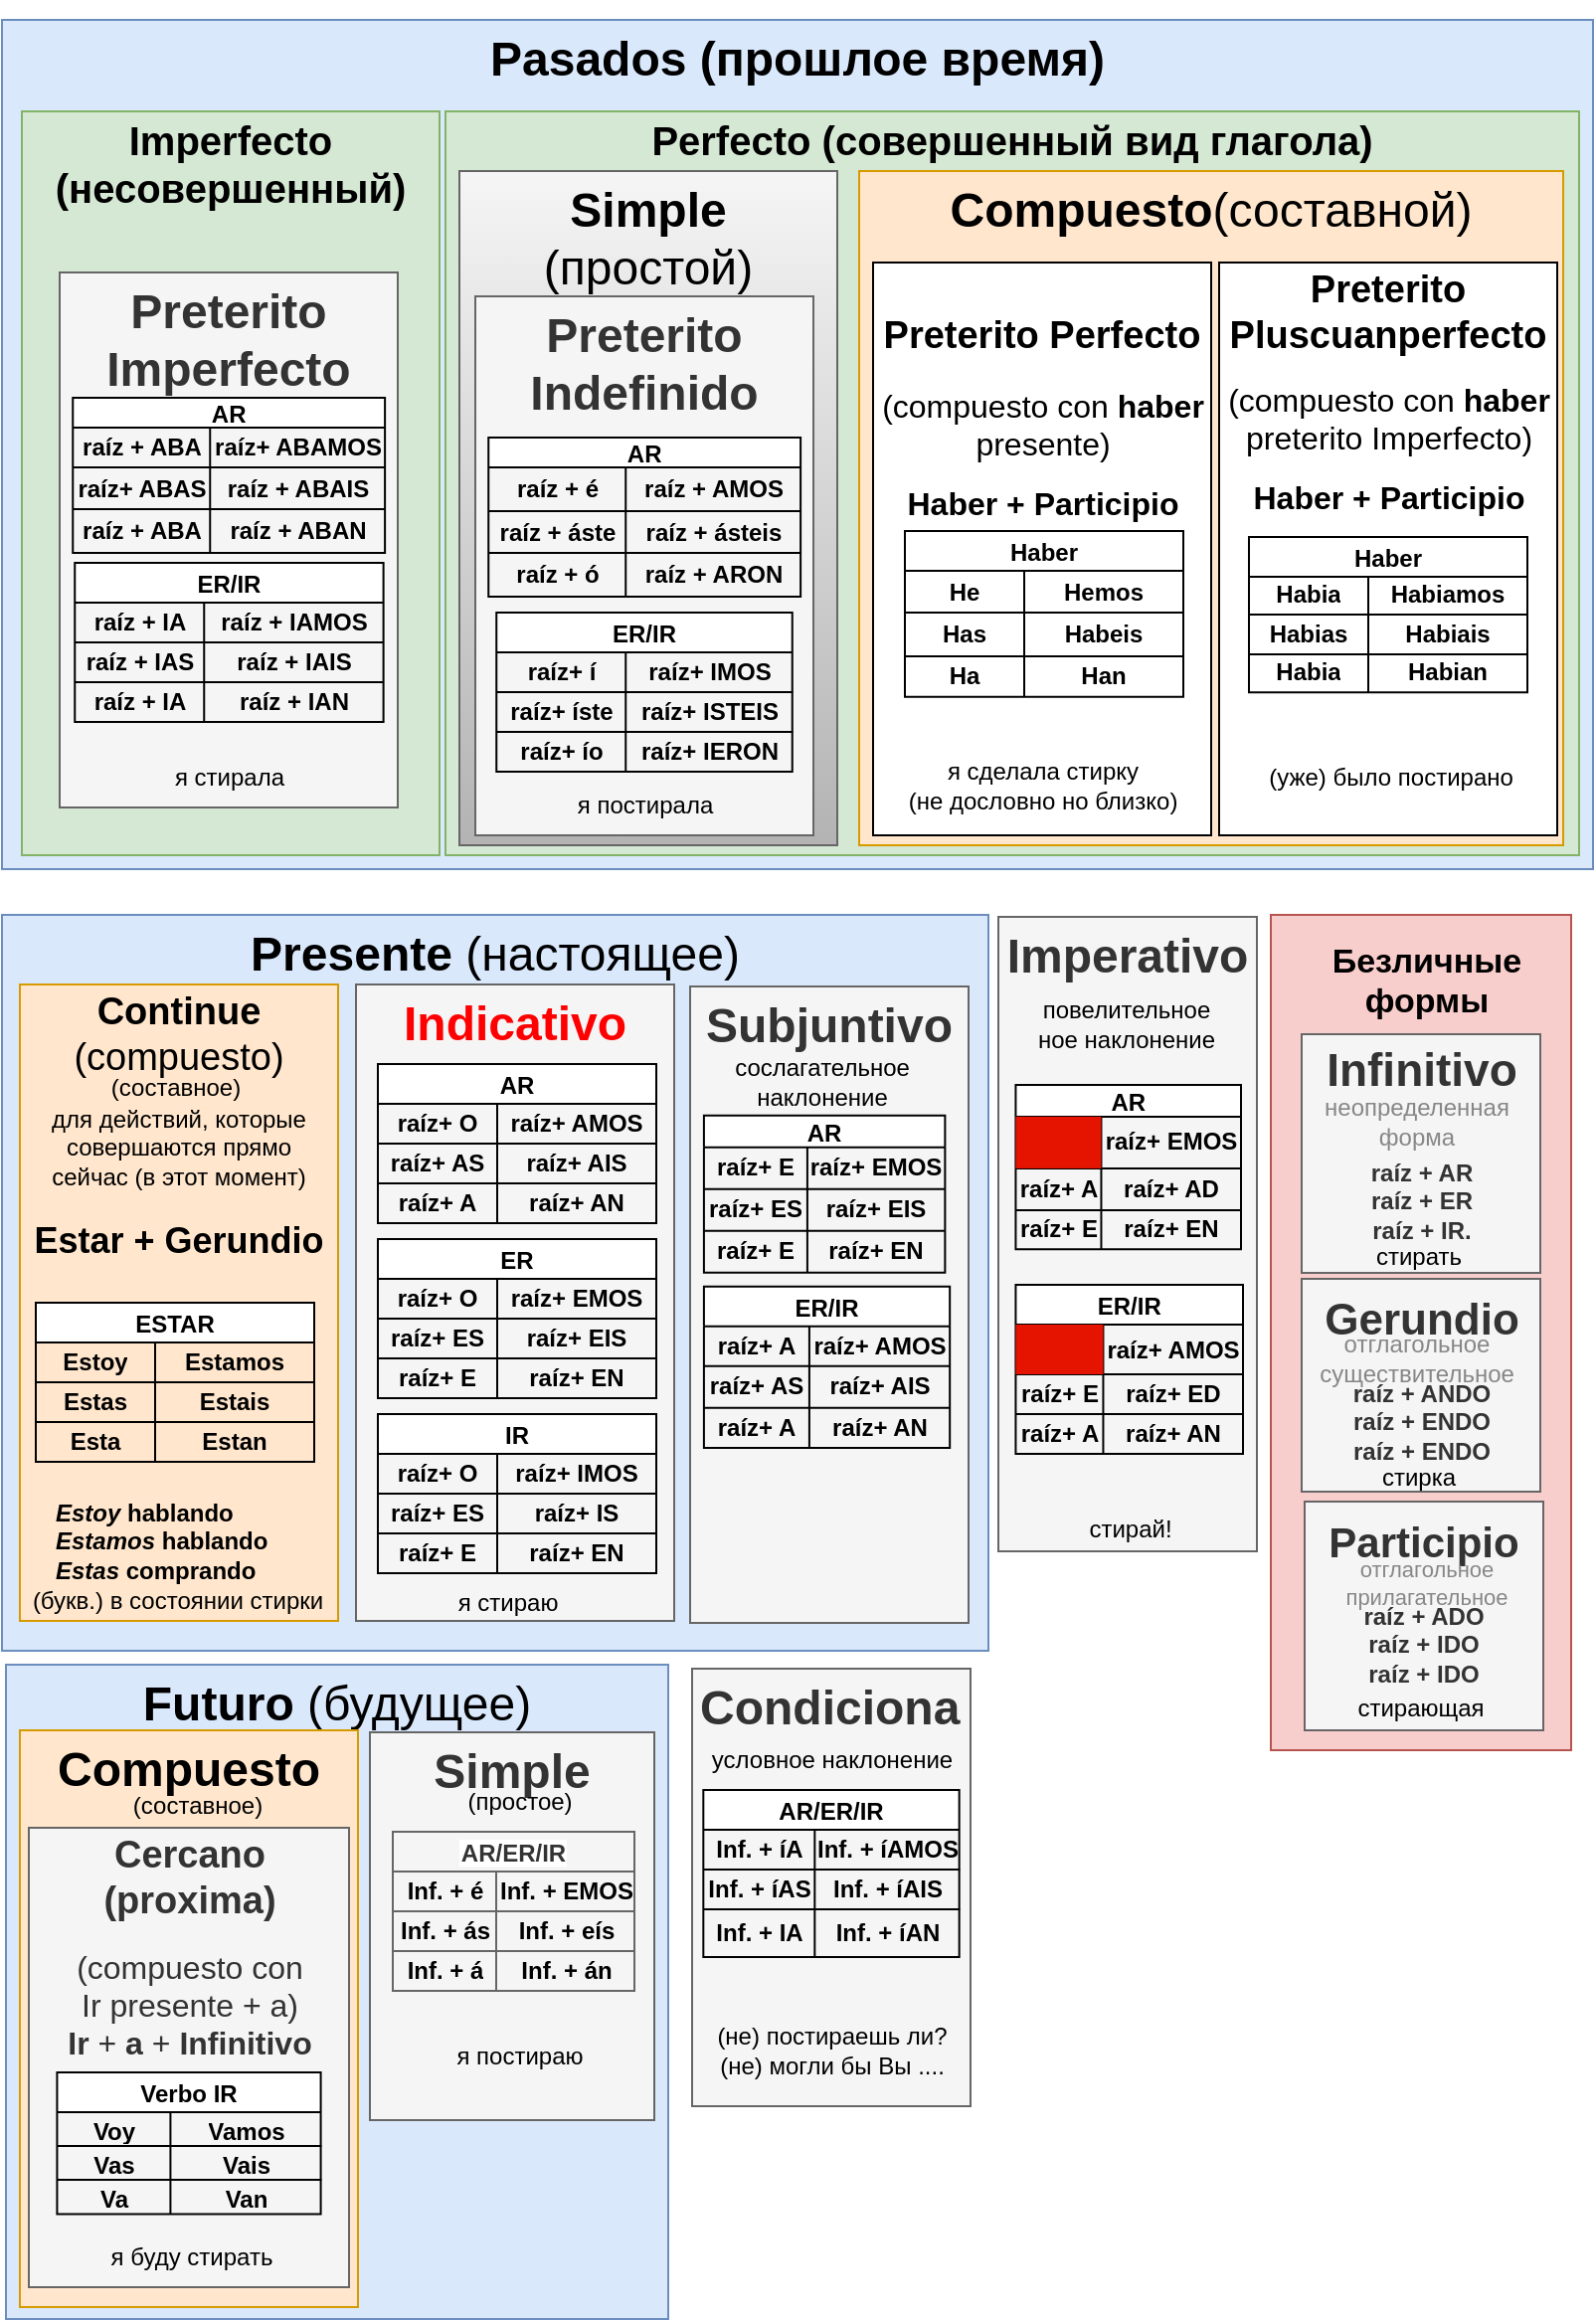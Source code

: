 <mxfile version="22.1.15" type="github">
  <diagram name="Страница 1" id="kYLUtjouHELDo8i-F8S-">
    <mxGraphModel dx="1946" dy="1136" grid="1" gridSize="10" guides="1" tooltips="1" connect="1" arrows="1" fold="1" page="1" pageScale="1" pageWidth="827" pageHeight="1169" math="0" shadow="0">
      <root>
        <mxCell id="0" />
        <mxCell id="1" parent="0" />
        <mxCell id="blg7EuB-wjPVDd9vj1YW-481" value="&lt;h1&gt;Futuro &lt;span style=&quot;font-weight: normal;&quot;&gt;(будущее)&lt;/span&gt;&lt;/h1&gt;&lt;div&gt;&lt;br&gt;&lt;/div&gt;&lt;p&gt;&lt;br&gt;&lt;/p&gt;" style="text;html=1;strokeColor=#6c8ebf;fillColor=#dae8fc;spacing=5;spacingTop=-20;whiteSpace=wrap;overflow=hidden;rounded=0;align=center;fontStyle=1" parent="1" vertex="1">
          <mxGeometry x="22" y="837" width="333" height="329" as="geometry" />
        </mxCell>
        <mxCell id="blg7EuB-wjPVDd9vj1YW-557" value="&lt;h1&gt;Simple&lt;br&gt;&lt;/h1&gt;&lt;p&gt;&lt;br&gt;&lt;/p&gt;" style="text;html=1;strokeColor=#666666;fillColor=#f5f5f5;spacing=5;spacingTop=-20;whiteSpace=wrap;overflow=hidden;rounded=0;align=center;fontStyle=1;fontColor=#333333;" parent="1" vertex="1">
          <mxGeometry x="205" y="871" width="143" height="195" as="geometry" />
        </mxCell>
        <mxCell id="blg7EuB-wjPVDd9vj1YW-102" value="&lt;h1&gt;Pasados &lt;span style=&quot;&quot;&gt;(прошлое время)&lt;/span&gt;&lt;br&gt;&lt;/h1&gt;&lt;div&gt;&lt;br&gt;&lt;/div&gt;&lt;p&gt;&lt;br&gt;&lt;/p&gt;" style="text;html=1;strokeColor=#6c8ebf;fillColor=#dae8fc;spacing=5;spacingTop=-20;whiteSpace=wrap;overflow=hidden;rounded=0;align=center;fontStyle=1" parent="1" vertex="1">
          <mxGeometry x="20" y="10" width="800" height="427" as="geometry" />
        </mxCell>
        <mxCell id="blg7EuB-wjPVDd9vj1YW-165" value="&lt;h1 style=&quot;font-size: 20px;&quot;&gt;&lt;font style=&quot;font-size: 20px;&quot;&gt;Perfecto &lt;span style=&quot;&quot;&gt;(совершенный вид глагола)&lt;/span&gt;&lt;br&gt;&lt;/font&gt;&lt;/h1&gt;&lt;p style=&quot;font-size: 20px;&quot;&gt;&lt;font style=&quot;font-size: 20px;&quot;&gt;&lt;br&gt;&lt;/font&gt;&lt;/p&gt;" style="text;html=1;strokeColor=#82b366;fillColor=#d5e8d4;spacing=5;spacingTop=-20;whiteSpace=wrap;overflow=hidden;rounded=0;align=center;container=0;fontStyle=1" parent="1" vertex="1">
          <mxGeometry x="243" y="56" width="570" height="374" as="geometry" />
        </mxCell>
        <mxCell id="blg7EuB-wjPVDd9vj1YW-202" value="&lt;h1&gt;Compuesto&lt;span style=&quot;font-weight: normal;&quot;&gt;(составной)&lt;/span&gt;&lt;br&gt;&lt;/h1&gt;&lt;p&gt;&lt;br&gt;&lt;/p&gt;" style="text;html=1;strokeColor=#d79b00;fillColor=#ffe6cc;spacing=5;spacingTop=-20;whiteSpace=wrap;overflow=hidden;rounded=0;align=center;fontStyle=1" parent="1" vertex="1">
          <mxGeometry x="451" y="86" width="354" height="339" as="geometry" />
        </mxCell>
        <mxCell id="blg7EuB-wjPVDd9vj1YW-134" value="&lt;h1 style=&quot;font-size: 20px;&quot;&gt;&lt;font style=&quot;font-size: 20px;&quot;&gt;Imperfecto&lt;br&gt;&lt;span style=&quot;&quot;&gt;(несовершенный)&lt;/span&gt;&lt;br&gt;&lt;/font&gt;&lt;/h1&gt;&lt;p style=&quot;font-size: 20px;&quot;&gt;&lt;font style=&quot;font-size: 20px;&quot;&gt;&lt;br&gt;&lt;/font&gt;&lt;/p&gt;" style="text;html=1;strokeColor=#82b366;fillColor=#d5e8d4;spacing=5;spacingTop=-20;whiteSpace=wrap;overflow=hidden;rounded=0;align=center;container=0;fontStyle=1" parent="1" vertex="1">
          <mxGeometry x="30" y="56" width="210" height="374" as="geometry" />
        </mxCell>
        <mxCell id="blg7EuB-wjPVDd9vj1YW-201" value="&lt;h1&gt;Simple&lt;span style=&quot;&quot;&gt;&lt;/span&gt;&lt;br&gt;&lt;span style=&quot;font-weight: normal;&quot;&gt;(простой)&lt;br&gt;&lt;/span&gt;&lt;/h1&gt;&lt;p&gt;&lt;br&gt;&lt;/p&gt;" style="text;html=1;spacing=5;spacingTop=-20;whiteSpace=wrap;overflow=hidden;rounded=0;align=center;fontStyle=1;fillColor=#f5f5f5;strokeColor=#666666;gradientColor=#b3b3b3;" parent="1" vertex="1">
          <mxGeometry x="250" y="86" width="190" height="339" as="geometry" />
        </mxCell>
        <mxCell id="blg7EuB-wjPVDd9vj1YW-203" value="" style="group;fontStyle=1" parent="1" vertex="1" connectable="0">
          <mxGeometry x="49" y="137" width="170" height="269" as="geometry" />
        </mxCell>
        <mxCell id="blg7EuB-wjPVDd9vj1YW-167" value="&lt;h1&gt;Preterito Imperfecto&lt;br&gt;&lt;/h1&gt;&lt;p&gt;&lt;br&gt;&lt;/p&gt;" style="text;html=1;strokeColor=#666666;fillColor=#f5f5f5;spacing=5;spacingTop=-20;whiteSpace=wrap;overflow=hidden;rounded=0;fontColor=#333333;align=center;fontStyle=1" parent="blg7EuB-wjPVDd9vj1YW-203" vertex="1">
          <mxGeometry width="170" height="269" as="geometry" />
        </mxCell>
        <mxCell id="blg7EuB-wjPVDd9vj1YW-168" value="AR" style="shape=table;startSize=15;container=1;collapsible=0;childLayout=tableLayout;fontStyle=1" parent="blg7EuB-wjPVDd9vj1YW-203" vertex="1">
          <mxGeometry x="6.625" y="63" width="156.929" height="78" as="geometry" />
        </mxCell>
        <mxCell id="blg7EuB-wjPVDd9vj1YW-169" value="" style="shape=tableRow;horizontal=0;startSize=0;swimlaneHead=0;swimlaneBody=0;strokeColor=inherit;top=0;left=0;bottom=0;right=0;collapsible=0;dropTarget=0;fillColor=none;points=[[0,0.5],[1,0.5]];portConstraint=eastwest;fontStyle=1" parent="blg7EuB-wjPVDd9vj1YW-168" vertex="1">
          <mxGeometry y="15" width="156.929" height="20" as="geometry" />
        </mxCell>
        <mxCell id="blg7EuB-wjPVDd9vj1YW-170" value="raíz + &lt;span&gt;ABA&lt;/span&gt;" style="shape=partialRectangle;html=1;whiteSpace=wrap;connectable=0;strokeColor=inherit;overflow=hidden;fillColor=none;top=0;left=0;bottom=0;right=0;pointerEvents=1;fontStyle=1" parent="blg7EuB-wjPVDd9vj1YW-169" vertex="1">
          <mxGeometry width="69" height="20" as="geometry">
            <mxRectangle width="69" height="20" as="alternateBounds" />
          </mxGeometry>
        </mxCell>
        <mxCell id="blg7EuB-wjPVDd9vj1YW-171" value="raíz+ &lt;span&gt;ABAMOS&lt;/span&gt;" style="shape=partialRectangle;html=1;whiteSpace=wrap;connectable=0;strokeColor=inherit;overflow=hidden;fillColor=none;top=0;left=0;bottom=0;right=0;pointerEvents=1;fontStyle=1" parent="blg7EuB-wjPVDd9vj1YW-169" vertex="1">
          <mxGeometry x="69" width="88" height="20" as="geometry">
            <mxRectangle width="88" height="20" as="alternateBounds" />
          </mxGeometry>
        </mxCell>
        <mxCell id="blg7EuB-wjPVDd9vj1YW-172" value="" style="shape=tableRow;horizontal=0;startSize=0;swimlaneHead=0;swimlaneBody=0;strokeColor=inherit;top=0;left=0;bottom=0;right=0;collapsible=0;dropTarget=0;fillColor=none;points=[[0,0.5],[1,0.5]];portConstraint=eastwest;fontStyle=1" parent="blg7EuB-wjPVDd9vj1YW-168" vertex="1">
          <mxGeometry y="35" width="156.929" height="21" as="geometry" />
        </mxCell>
        <mxCell id="blg7EuB-wjPVDd9vj1YW-173" value="raíz+&lt;span&gt; ABAS&lt;/span&gt;" style="shape=partialRectangle;html=1;whiteSpace=wrap;connectable=0;strokeColor=inherit;overflow=hidden;fillColor=none;top=0;left=0;bottom=0;right=0;pointerEvents=1;fontStyle=1" parent="blg7EuB-wjPVDd9vj1YW-172" vertex="1">
          <mxGeometry width="69" height="21" as="geometry">
            <mxRectangle width="69" height="21" as="alternateBounds" />
          </mxGeometry>
        </mxCell>
        <mxCell id="blg7EuB-wjPVDd9vj1YW-174" value="raíz + &lt;span&gt;ABAIS&lt;/span&gt;" style="shape=partialRectangle;html=1;whiteSpace=wrap;connectable=0;strokeColor=inherit;overflow=hidden;fillColor=none;top=0;left=0;bottom=0;right=0;pointerEvents=1;fontStyle=1" parent="blg7EuB-wjPVDd9vj1YW-172" vertex="1">
          <mxGeometry x="69" width="88" height="21" as="geometry">
            <mxRectangle width="88" height="21" as="alternateBounds" />
          </mxGeometry>
        </mxCell>
        <mxCell id="blg7EuB-wjPVDd9vj1YW-175" value="" style="shape=tableRow;horizontal=0;startSize=0;swimlaneHead=0;swimlaneBody=0;strokeColor=inherit;top=0;left=0;bottom=0;right=0;collapsible=0;dropTarget=0;fillColor=none;points=[[0,0.5],[1,0.5]];portConstraint=eastwest;fontStyle=1" parent="blg7EuB-wjPVDd9vj1YW-168" vertex="1">
          <mxGeometry y="56" width="156.929" height="22" as="geometry" />
        </mxCell>
        <mxCell id="blg7EuB-wjPVDd9vj1YW-176" value="raíz + &lt;span&gt;ABA&lt;/span&gt;" style="shape=partialRectangle;html=1;whiteSpace=wrap;connectable=0;strokeColor=inherit;overflow=hidden;fillColor=none;top=0;left=0;bottom=0;right=0;pointerEvents=1;fontStyle=1" parent="blg7EuB-wjPVDd9vj1YW-175" vertex="1">
          <mxGeometry width="69" height="22" as="geometry">
            <mxRectangle width="69" height="22" as="alternateBounds" />
          </mxGeometry>
        </mxCell>
        <mxCell id="blg7EuB-wjPVDd9vj1YW-177" value="raíz + &lt;span&gt;ABAN&lt;/span&gt;" style="shape=partialRectangle;html=1;whiteSpace=wrap;connectable=0;strokeColor=inherit;overflow=hidden;fillColor=none;top=0;left=0;bottom=0;right=0;pointerEvents=1;fontStyle=1" parent="blg7EuB-wjPVDd9vj1YW-175" vertex="1">
          <mxGeometry x="69" width="88" height="22" as="geometry">
            <mxRectangle width="88" height="22" as="alternateBounds" />
          </mxGeometry>
        </mxCell>
        <mxCell id="blg7EuB-wjPVDd9vj1YW-178" value="ER/IR" style="shape=table;startSize=20;container=1;collapsible=0;childLayout=tableLayout;fontStyle=1" parent="blg7EuB-wjPVDd9vj1YW-203" vertex="1">
          <mxGeometry x="7.625" y="146" width="155.182" height="80" as="geometry" />
        </mxCell>
        <mxCell id="blg7EuB-wjPVDd9vj1YW-179" value="" style="shape=tableRow;horizontal=0;startSize=0;swimlaneHead=0;swimlaneBody=0;strokeColor=inherit;top=0;left=0;bottom=0;right=0;collapsible=0;dropTarget=0;fillColor=none;points=[[0,0.5],[1,0.5]];portConstraint=eastwest;fontStyle=1" parent="blg7EuB-wjPVDd9vj1YW-178" vertex="1">
          <mxGeometry y="20" width="155.182" height="20" as="geometry" />
        </mxCell>
        <mxCell id="blg7EuB-wjPVDd9vj1YW-180" value="raíz + &lt;span&gt;IA&lt;/span&gt;" style="shape=partialRectangle;html=1;whiteSpace=wrap;connectable=0;strokeColor=inherit;overflow=hidden;fillColor=none;top=0;left=0;bottom=0;right=0;pointerEvents=1;fontStyle=1" parent="blg7EuB-wjPVDd9vj1YW-179" vertex="1">
          <mxGeometry width="65" height="20" as="geometry">
            <mxRectangle width="65" height="20" as="alternateBounds" />
          </mxGeometry>
        </mxCell>
        <mxCell id="blg7EuB-wjPVDd9vj1YW-181" value="raíz + &lt;span&gt;IAMOS&lt;/span&gt;" style="shape=partialRectangle;html=1;whiteSpace=wrap;connectable=0;strokeColor=inherit;overflow=hidden;fillColor=none;top=0;left=0;bottom=0;right=0;pointerEvents=1;fontStyle=1" parent="blg7EuB-wjPVDd9vj1YW-179" vertex="1">
          <mxGeometry x="65" width="90" height="20" as="geometry">
            <mxRectangle width="90" height="20" as="alternateBounds" />
          </mxGeometry>
        </mxCell>
        <mxCell id="blg7EuB-wjPVDd9vj1YW-182" value="" style="shape=tableRow;horizontal=0;startSize=0;swimlaneHead=0;swimlaneBody=0;strokeColor=inherit;top=0;left=0;bottom=0;right=0;collapsible=0;dropTarget=0;fillColor=none;points=[[0,0.5],[1,0.5]];portConstraint=eastwest;fontStyle=1" parent="blg7EuB-wjPVDd9vj1YW-178" vertex="1">
          <mxGeometry y="40" width="155.182" height="20" as="geometry" />
        </mxCell>
        <mxCell id="blg7EuB-wjPVDd9vj1YW-183" value="raíz +&lt;span&gt; IAS&lt;/span&gt;" style="shape=partialRectangle;html=1;whiteSpace=wrap;connectable=0;strokeColor=inherit;overflow=hidden;fillColor=none;top=0;left=0;bottom=0;right=0;pointerEvents=1;fontStyle=1" parent="blg7EuB-wjPVDd9vj1YW-182" vertex="1">
          <mxGeometry width="65" height="20" as="geometry">
            <mxRectangle width="65" height="20" as="alternateBounds" />
          </mxGeometry>
        </mxCell>
        <mxCell id="blg7EuB-wjPVDd9vj1YW-184" value="raíz + &lt;span&gt;IAIS&lt;/span&gt;" style="shape=partialRectangle;html=1;whiteSpace=wrap;connectable=0;strokeColor=inherit;overflow=hidden;fillColor=none;top=0;left=0;bottom=0;right=0;pointerEvents=1;fontStyle=1" parent="blg7EuB-wjPVDd9vj1YW-182" vertex="1">
          <mxGeometry x="65" width="90" height="20" as="geometry">
            <mxRectangle width="90" height="20" as="alternateBounds" />
          </mxGeometry>
        </mxCell>
        <mxCell id="blg7EuB-wjPVDd9vj1YW-185" value="" style="shape=tableRow;horizontal=0;startSize=0;swimlaneHead=0;swimlaneBody=0;strokeColor=inherit;top=0;left=0;bottom=0;right=0;collapsible=0;dropTarget=0;fillColor=none;points=[[0,0.5],[1,0.5]];portConstraint=eastwest;fontStyle=1" parent="blg7EuB-wjPVDd9vj1YW-178" vertex="1">
          <mxGeometry y="60" width="155.182" height="20" as="geometry" />
        </mxCell>
        <mxCell id="blg7EuB-wjPVDd9vj1YW-186" value="raíz + &lt;span&gt;IA&lt;/span&gt;" style="shape=partialRectangle;html=1;whiteSpace=wrap;connectable=0;strokeColor=inherit;overflow=hidden;fillColor=none;top=0;left=0;bottom=0;right=0;pointerEvents=1;fontStyle=1" parent="blg7EuB-wjPVDd9vj1YW-185" vertex="1">
          <mxGeometry width="65" height="20" as="geometry">
            <mxRectangle width="65" height="20" as="alternateBounds" />
          </mxGeometry>
        </mxCell>
        <mxCell id="blg7EuB-wjPVDd9vj1YW-187" value="raíz + &lt;span&gt;IAN&lt;/span&gt;" style="shape=partialRectangle;html=1;whiteSpace=wrap;connectable=0;strokeColor=inherit;overflow=hidden;fillColor=none;top=0;left=0;bottom=0;right=0;pointerEvents=1;fontStyle=1" parent="blg7EuB-wjPVDd9vj1YW-185" vertex="1">
          <mxGeometry x="65" width="90" height="20" as="geometry">
            <mxRectangle width="90" height="20" as="alternateBounds" />
          </mxGeometry>
        </mxCell>
        <mxCell id="1Wzkb7lBJXOSKbByhTk2-5" value="я стирала" style="text;html=1;align=center;verticalAlign=middle;resizable=0;points=[];autosize=1;strokeColor=none;fillColor=none;" vertex="1" parent="blg7EuB-wjPVDd9vj1YW-203">
          <mxGeometry x="45" y="239" width="80" height="30" as="geometry" />
        </mxCell>
        <mxCell id="blg7EuB-wjPVDd9vj1YW-204" value="" style="group;fontStyle=1" parent="1" vertex="1" connectable="0">
          <mxGeometry x="258" y="149" width="170" height="275" as="geometry" />
        </mxCell>
        <mxCell id="blg7EuB-wjPVDd9vj1YW-205" value="&lt;h1&gt;Preterito Indefinido&lt;br&gt;&lt;/h1&gt;&lt;p&gt;&lt;br&gt;&lt;/p&gt;" style="text;html=1;strokeColor=#666666;fillColor=#f5f5f5;spacing=5;spacingTop=-20;whiteSpace=wrap;overflow=hidden;rounded=0;fontColor=#333333;align=center;fontStyle=1" parent="blg7EuB-wjPVDd9vj1YW-204" vertex="1">
          <mxGeometry width="170" height="271" as="geometry" />
        </mxCell>
        <mxCell id="blg7EuB-wjPVDd9vj1YW-206" value="AR" style="shape=table;startSize=15;container=1;collapsible=0;childLayout=tableLayout;fontStyle=1" parent="blg7EuB-wjPVDd9vj1YW-204" vertex="1">
          <mxGeometry x="6.625" y="71" width="156.929" height="80" as="geometry" />
        </mxCell>
        <mxCell id="blg7EuB-wjPVDd9vj1YW-207" value="" style="shape=tableRow;horizontal=0;startSize=0;swimlaneHead=0;swimlaneBody=0;strokeColor=inherit;top=0;left=0;bottom=0;right=0;collapsible=0;dropTarget=0;fillColor=none;points=[[0,0.5],[1,0.5]];portConstraint=eastwest;fontStyle=1" parent="blg7EuB-wjPVDd9vj1YW-206" vertex="1">
          <mxGeometry y="15" width="156.929" height="22" as="geometry" />
        </mxCell>
        <mxCell id="blg7EuB-wjPVDd9vj1YW-208" value="raíz + é" style="shape=partialRectangle;html=1;whiteSpace=wrap;connectable=0;strokeColor=inherit;overflow=hidden;fillColor=none;top=0;left=0;bottom=0;right=0;pointerEvents=1;fontStyle=1" parent="blg7EuB-wjPVDd9vj1YW-207" vertex="1">
          <mxGeometry width="69" height="22" as="geometry">
            <mxRectangle width="69" height="22" as="alternateBounds" />
          </mxGeometry>
        </mxCell>
        <mxCell id="blg7EuB-wjPVDd9vj1YW-209" value="raíz + &lt;span&gt;AMOS&lt;/span&gt;" style="shape=partialRectangle;html=1;whiteSpace=wrap;connectable=0;strokeColor=inherit;overflow=hidden;fillColor=none;top=0;left=0;bottom=0;right=0;pointerEvents=1;fontStyle=1" parent="blg7EuB-wjPVDd9vj1YW-207" vertex="1">
          <mxGeometry x="69" width="88" height="22" as="geometry">
            <mxRectangle width="88" height="22" as="alternateBounds" />
          </mxGeometry>
        </mxCell>
        <mxCell id="blg7EuB-wjPVDd9vj1YW-210" value="" style="shape=tableRow;horizontal=0;startSize=0;swimlaneHead=0;swimlaneBody=0;strokeColor=inherit;top=0;left=0;bottom=0;right=0;collapsible=0;dropTarget=0;fillColor=none;points=[[0,0.5],[1,0.5]];portConstraint=eastwest;fontStyle=1" parent="blg7EuB-wjPVDd9vj1YW-206" vertex="1">
          <mxGeometry y="37" width="156.929" height="21" as="geometry" />
        </mxCell>
        <mxCell id="blg7EuB-wjPVDd9vj1YW-211" value="raíz +&lt;span&gt; áste&lt;br&gt;&lt;/span&gt;" style="shape=partialRectangle;html=1;whiteSpace=wrap;connectable=0;strokeColor=inherit;overflow=hidden;fillColor=none;top=0;left=0;bottom=0;right=0;pointerEvents=1;fontStyle=1" parent="blg7EuB-wjPVDd9vj1YW-210" vertex="1">
          <mxGeometry width="69" height="21" as="geometry">
            <mxRectangle width="69" height="21" as="alternateBounds" />
          </mxGeometry>
        </mxCell>
        <mxCell id="blg7EuB-wjPVDd9vj1YW-212" value="raíz +&amp;nbsp;ásteis" style="shape=partialRectangle;html=1;whiteSpace=wrap;connectable=0;strokeColor=inherit;overflow=hidden;fillColor=none;top=0;left=0;bottom=0;right=0;pointerEvents=1;fontStyle=1" parent="blg7EuB-wjPVDd9vj1YW-210" vertex="1">
          <mxGeometry x="69" width="88" height="21" as="geometry">
            <mxRectangle width="88" height="21" as="alternateBounds" />
          </mxGeometry>
        </mxCell>
        <mxCell id="blg7EuB-wjPVDd9vj1YW-213" value="" style="shape=tableRow;horizontal=0;startSize=0;swimlaneHead=0;swimlaneBody=0;strokeColor=inherit;top=0;left=0;bottom=0;right=0;collapsible=0;dropTarget=0;fillColor=none;points=[[0,0.5],[1,0.5]];portConstraint=eastwest;fontStyle=1" parent="blg7EuB-wjPVDd9vj1YW-206" vertex="1">
          <mxGeometry y="58" width="156.929" height="22" as="geometry" />
        </mxCell>
        <mxCell id="blg7EuB-wjPVDd9vj1YW-214" value="raíz +&amp;nbsp;ó" style="shape=partialRectangle;html=1;whiteSpace=wrap;connectable=0;strokeColor=inherit;overflow=hidden;fillColor=none;top=0;left=0;bottom=0;right=0;pointerEvents=1;fontStyle=1" parent="blg7EuB-wjPVDd9vj1YW-213" vertex="1">
          <mxGeometry width="69" height="22" as="geometry">
            <mxRectangle width="69" height="22" as="alternateBounds" />
          </mxGeometry>
        </mxCell>
        <mxCell id="blg7EuB-wjPVDd9vj1YW-215" value="raíz + &lt;span&gt;ARON&lt;/span&gt;" style="shape=partialRectangle;html=1;whiteSpace=wrap;connectable=0;strokeColor=inherit;overflow=hidden;fillColor=none;top=0;left=0;bottom=0;right=0;pointerEvents=1;fontStyle=1" parent="blg7EuB-wjPVDd9vj1YW-213" vertex="1">
          <mxGeometry x="69" width="88" height="22" as="geometry">
            <mxRectangle width="88" height="22" as="alternateBounds" />
          </mxGeometry>
        </mxCell>
        <mxCell id="blg7EuB-wjPVDd9vj1YW-216" value="ER/IR" style="shape=table;startSize=20;container=1;collapsible=0;childLayout=tableLayout;fontStyle=1" parent="blg7EuB-wjPVDd9vj1YW-204" vertex="1">
          <mxGeometry x="10.625" y="159" width="148.75" height="80" as="geometry" />
        </mxCell>
        <mxCell id="blg7EuB-wjPVDd9vj1YW-217" value="" style="shape=tableRow;horizontal=0;startSize=0;swimlaneHead=0;swimlaneBody=0;strokeColor=inherit;top=0;left=0;bottom=0;right=0;collapsible=0;dropTarget=0;fillColor=none;points=[[0,0.5],[1,0.5]];portConstraint=eastwest;fontStyle=1" parent="blg7EuB-wjPVDd9vj1YW-216" vertex="1">
          <mxGeometry y="20" width="148.75" height="20" as="geometry" />
        </mxCell>
        <mxCell id="blg7EuB-wjPVDd9vj1YW-218" value="raíz+&amp;nbsp;í" style="shape=partialRectangle;html=1;whiteSpace=wrap;connectable=0;strokeColor=inherit;overflow=hidden;fillColor=none;top=0;left=0;bottom=0;right=0;pointerEvents=1;fontStyle=1" parent="blg7EuB-wjPVDd9vj1YW-217" vertex="1">
          <mxGeometry width="65" height="20" as="geometry">
            <mxRectangle width="65" height="20" as="alternateBounds" />
          </mxGeometry>
        </mxCell>
        <mxCell id="blg7EuB-wjPVDd9vj1YW-219" value="raíz+ &lt;span&gt;IMOS&lt;/span&gt;" style="shape=partialRectangle;html=1;whiteSpace=wrap;connectable=0;strokeColor=inherit;overflow=hidden;fillColor=none;top=0;left=0;bottom=0;right=0;pointerEvents=1;fontStyle=1" parent="blg7EuB-wjPVDd9vj1YW-217" vertex="1">
          <mxGeometry x="65" width="84" height="20" as="geometry">
            <mxRectangle width="84" height="20" as="alternateBounds" />
          </mxGeometry>
        </mxCell>
        <mxCell id="blg7EuB-wjPVDd9vj1YW-220" value="" style="shape=tableRow;horizontal=0;startSize=0;swimlaneHead=0;swimlaneBody=0;strokeColor=inherit;top=0;left=0;bottom=0;right=0;collapsible=0;dropTarget=0;fillColor=none;points=[[0,0.5],[1,0.5]];portConstraint=eastwest;fontStyle=1" parent="blg7EuB-wjPVDd9vj1YW-216" vertex="1">
          <mxGeometry y="40" width="148.75" height="20" as="geometry" />
        </mxCell>
        <mxCell id="blg7EuB-wjPVDd9vj1YW-221" value="raíz+&lt;span&gt; íste&lt;br&gt;&lt;/span&gt;" style="shape=partialRectangle;html=1;whiteSpace=wrap;connectable=0;strokeColor=inherit;overflow=hidden;fillColor=none;top=0;left=0;bottom=0;right=0;pointerEvents=1;fontStyle=1" parent="blg7EuB-wjPVDd9vj1YW-220" vertex="1">
          <mxGeometry width="65" height="20" as="geometry">
            <mxRectangle width="65" height="20" as="alternateBounds" />
          </mxGeometry>
        </mxCell>
        <mxCell id="blg7EuB-wjPVDd9vj1YW-222" value="raíz+ &lt;span&gt;ISTEIS&lt;/span&gt;" style="shape=partialRectangle;html=1;whiteSpace=wrap;connectable=0;strokeColor=inherit;overflow=hidden;fillColor=none;top=0;left=0;bottom=0;right=0;pointerEvents=1;fontStyle=1" parent="blg7EuB-wjPVDd9vj1YW-220" vertex="1">
          <mxGeometry x="65" width="84" height="20" as="geometry">
            <mxRectangle width="84" height="20" as="alternateBounds" />
          </mxGeometry>
        </mxCell>
        <mxCell id="blg7EuB-wjPVDd9vj1YW-223" value="" style="shape=tableRow;horizontal=0;startSize=0;swimlaneHead=0;swimlaneBody=0;strokeColor=inherit;top=0;left=0;bottom=0;right=0;collapsible=0;dropTarget=0;fillColor=none;points=[[0,0.5],[1,0.5]];portConstraint=eastwest;fontStyle=1" parent="blg7EuB-wjPVDd9vj1YW-216" vertex="1">
          <mxGeometry y="60" width="148.75" height="20" as="geometry" />
        </mxCell>
        <mxCell id="blg7EuB-wjPVDd9vj1YW-224" value="raíz+&amp;nbsp;ío" style="shape=partialRectangle;html=1;whiteSpace=wrap;connectable=0;strokeColor=inherit;overflow=hidden;fillColor=none;top=0;left=0;bottom=0;right=0;pointerEvents=1;fontStyle=1" parent="blg7EuB-wjPVDd9vj1YW-223" vertex="1">
          <mxGeometry width="65" height="20" as="geometry">
            <mxRectangle width="65" height="20" as="alternateBounds" />
          </mxGeometry>
        </mxCell>
        <mxCell id="blg7EuB-wjPVDd9vj1YW-225" value="raíz+ &lt;span&gt;IERON&lt;/span&gt;" style="shape=partialRectangle;html=1;whiteSpace=wrap;connectable=0;strokeColor=inherit;overflow=hidden;fillColor=none;top=0;left=0;bottom=0;right=0;pointerEvents=1;fontStyle=1" parent="blg7EuB-wjPVDd9vj1YW-223" vertex="1">
          <mxGeometry x="65" width="84" height="20" as="geometry">
            <mxRectangle width="84" height="20" as="alternateBounds" />
          </mxGeometry>
        </mxCell>
        <mxCell id="1Wzkb7lBJXOSKbByhTk2-29" value="я постирала" style="text;html=1;align=center;verticalAlign=middle;resizable=0;points=[];autosize=1;strokeColor=none;fillColor=none;" vertex="1" parent="blg7EuB-wjPVDd9vj1YW-204">
          <mxGeometry x="40" y="241" width="90" height="30" as="geometry" />
        </mxCell>
        <mxCell id="blg7EuB-wjPVDd9vj1YW-584" value="AR/ER/IR" style="shape=table;startSize=20;container=1;collapsible=0;childLayout=tableLayout;fontStyle=1;labelBackgroundColor=default;fillColor=#f5f5f5;fontColor=#333333;strokeColor=#666666;" parent="1" vertex="1">
          <mxGeometry x="216.5" y="921" width="121.5" height="80" as="geometry" />
        </mxCell>
        <mxCell id="blg7EuB-wjPVDd9vj1YW-585" value="" style="shape=tableRow;horizontal=0;startSize=0;swimlaneHead=0;swimlaneBody=0;strokeColor=inherit;top=0;left=0;bottom=0;right=0;collapsible=0;dropTarget=0;fillColor=none;points=[[0,0.5],[1,0.5]];portConstraint=eastwest;fontStyle=1" parent="blg7EuB-wjPVDd9vj1YW-584" vertex="1">
          <mxGeometry y="20" width="121.5" height="20" as="geometry" />
        </mxCell>
        <mxCell id="blg7EuB-wjPVDd9vj1YW-586" value="Inf. + é" style="shape=partialRectangle;html=1;whiteSpace=wrap;connectable=0;strokeColor=inherit;overflow=hidden;fillColor=none;top=0;left=0;bottom=0;right=0;pointerEvents=1;fontStyle=1" parent="blg7EuB-wjPVDd9vj1YW-585" vertex="1">
          <mxGeometry width="52" height="20" as="geometry">
            <mxRectangle width="52" height="20" as="alternateBounds" />
          </mxGeometry>
        </mxCell>
        <mxCell id="blg7EuB-wjPVDd9vj1YW-587" value="Inf. +&lt;span&gt; EMOS&lt;/span&gt;" style="shape=partialRectangle;html=1;whiteSpace=wrap;connectable=0;strokeColor=inherit;overflow=hidden;fillColor=none;top=0;left=0;bottom=0;right=0;pointerEvents=1;fontStyle=1" parent="blg7EuB-wjPVDd9vj1YW-585" vertex="1">
          <mxGeometry x="52" width="70" height="20" as="geometry">
            <mxRectangle width="70" height="20" as="alternateBounds" />
          </mxGeometry>
        </mxCell>
        <mxCell id="blg7EuB-wjPVDd9vj1YW-588" value="" style="shape=tableRow;horizontal=0;startSize=0;swimlaneHead=0;swimlaneBody=0;strokeColor=inherit;top=0;left=0;bottom=0;right=0;collapsible=0;dropTarget=0;fillColor=none;points=[[0,0.5],[1,0.5]];portConstraint=eastwest;fontStyle=1" parent="blg7EuB-wjPVDd9vj1YW-584" vertex="1">
          <mxGeometry y="40" width="121.5" height="20" as="geometry" />
        </mxCell>
        <mxCell id="blg7EuB-wjPVDd9vj1YW-589" value="Inf. +&lt;span&gt; ás&lt;br&gt;&lt;/span&gt;" style="shape=partialRectangle;html=1;whiteSpace=wrap;connectable=0;strokeColor=inherit;overflow=hidden;fillColor=none;top=0;left=0;bottom=0;right=0;pointerEvents=1;fontStyle=1" parent="blg7EuB-wjPVDd9vj1YW-588" vertex="1">
          <mxGeometry width="52" height="20" as="geometry">
            <mxRectangle width="52" height="20" as="alternateBounds" />
          </mxGeometry>
        </mxCell>
        <mxCell id="blg7EuB-wjPVDd9vj1YW-590" value="Inf. +&lt;span&gt; eís&lt;br&gt;&lt;/span&gt;" style="shape=partialRectangle;html=1;whiteSpace=wrap;connectable=0;strokeColor=inherit;overflow=hidden;fillColor=none;top=0;left=0;bottom=0;right=0;pointerEvents=1;fontStyle=1" parent="blg7EuB-wjPVDd9vj1YW-588" vertex="1">
          <mxGeometry x="52" width="70" height="20" as="geometry">
            <mxRectangle width="70" height="20" as="alternateBounds" />
          </mxGeometry>
        </mxCell>
        <mxCell id="blg7EuB-wjPVDd9vj1YW-591" value="" style="shape=tableRow;horizontal=0;startSize=0;swimlaneHead=0;swimlaneBody=0;strokeColor=inherit;top=0;left=0;bottom=0;right=0;collapsible=0;dropTarget=0;fillColor=none;points=[[0,0.5],[1,0.5]];portConstraint=eastwest;fontStyle=1" parent="blg7EuB-wjPVDd9vj1YW-584" vertex="1">
          <mxGeometry y="60" width="121.5" height="20" as="geometry" />
        </mxCell>
        <mxCell id="blg7EuB-wjPVDd9vj1YW-592" value="Inf. +&lt;span&gt; á&lt;br&gt;&lt;/span&gt;" style="shape=partialRectangle;html=1;whiteSpace=wrap;connectable=0;strokeColor=inherit;overflow=hidden;fillColor=none;top=0;left=0;bottom=0;right=0;pointerEvents=1;fontStyle=1" parent="blg7EuB-wjPVDd9vj1YW-591" vertex="1">
          <mxGeometry width="52" height="20" as="geometry">
            <mxRectangle width="52" height="20" as="alternateBounds" />
          </mxGeometry>
        </mxCell>
        <mxCell id="blg7EuB-wjPVDd9vj1YW-593" value="Inf. +&lt;span&gt; án&lt;br&gt;&lt;/span&gt;" style="shape=partialRectangle;html=1;whiteSpace=wrap;connectable=0;strokeColor=inherit;overflow=hidden;fillColor=none;top=0;left=0;bottom=0;right=0;pointerEvents=1;fontStyle=1" parent="blg7EuB-wjPVDd9vj1YW-591" vertex="1">
          <mxGeometry x="52" width="70" height="20" as="geometry">
            <mxRectangle width="70" height="20" as="alternateBounds" />
          </mxGeometry>
        </mxCell>
        <mxCell id="blg7EuB-wjPVDd9vj1YW-654" value="" style="group;fontStyle=1" parent="1" vertex="1" connectable="0">
          <mxGeometry x="521" y="460" width="135.86" height="322" as="geometry" />
        </mxCell>
        <mxCell id="blg7EuB-wjPVDd9vj1YW-633" value="&lt;h1&gt;Imperativo&lt;br&gt;&lt;/h1&gt;&lt;p&gt;&lt;br&gt;&lt;/p&gt;" style="text;html=1;strokeColor=#666666;fillColor=#f5f5f5;spacing=5;spacingTop=-20;whiteSpace=wrap;overflow=hidden;rounded=0;fontColor=#333333;align=center;fontStyle=1" parent="blg7EuB-wjPVDd9vj1YW-654" vertex="1">
          <mxGeometry y="1" width="130" height="319" as="geometry" />
        </mxCell>
        <mxCell id="blg7EuB-wjPVDd9vj1YW-634" value="AR" style="shape=table;startSize=16;container=1;collapsible=0;childLayout=tableLayout;fontStyle=1" parent="blg7EuB-wjPVDd9vj1YW-654" vertex="1">
          <mxGeometry x="8.72" y="85.47" width="113.283" height="82.65" as="geometry" />
        </mxCell>
        <mxCell id="blg7EuB-wjPVDd9vj1YW-635" value="" style="shape=tableRow;horizontal=0;startSize=0;swimlaneHead=0;swimlaneBody=0;strokeColor=inherit;top=0;left=0;bottom=0;right=0;collapsible=0;dropTarget=0;fillColor=none;points=[[0,0.5],[1,0.5]];portConstraint=eastwest;fontStyle=1" parent="blg7EuB-wjPVDd9vj1YW-634" vertex="1">
          <mxGeometry y="16" width="113.283" height="26" as="geometry" />
        </mxCell>
        <mxCell id="blg7EuB-wjPVDd9vj1YW-636" value="" style="shape=partialRectangle;html=1;whiteSpace=wrap;connectable=0;strokeColor=#B20000;overflow=hidden;fillColor=#e51400;top=0;left=0;bottom=0;right=0;pointerEvents=1;fontColor=#ffffff;fontStyle=1" parent="blg7EuB-wjPVDd9vj1YW-635" vertex="1">
          <mxGeometry width="43" height="26" as="geometry">
            <mxRectangle width="43" height="26" as="alternateBounds" />
          </mxGeometry>
        </mxCell>
        <mxCell id="blg7EuB-wjPVDd9vj1YW-637" value="raíz+ &lt;span&gt;EMOS&lt;/span&gt;" style="shape=partialRectangle;html=1;whiteSpace=wrap;connectable=0;strokeColor=inherit;overflow=hidden;fillColor=none;top=0;left=0;bottom=0;right=0;pointerEvents=1;fontStyle=1" parent="blg7EuB-wjPVDd9vj1YW-635" vertex="1">
          <mxGeometry x="43" width="70" height="26" as="geometry">
            <mxRectangle width="70" height="26" as="alternateBounds" />
          </mxGeometry>
        </mxCell>
        <mxCell id="blg7EuB-wjPVDd9vj1YW-638" value="" style="shape=tableRow;horizontal=0;startSize=0;swimlaneHead=0;swimlaneBody=0;strokeColor=inherit;top=0;left=0;bottom=0;right=0;collapsible=0;dropTarget=0;fillColor=none;points=[[0,0.5],[1,0.5]];portConstraint=eastwest;fontStyle=1" parent="blg7EuB-wjPVDd9vj1YW-634" vertex="1">
          <mxGeometry y="42" width="113.283" height="21" as="geometry" />
        </mxCell>
        <mxCell id="blg7EuB-wjPVDd9vj1YW-639" value="raíz+&lt;span&gt; A&lt;/span&gt;" style="shape=partialRectangle;html=1;whiteSpace=wrap;connectable=0;strokeColor=inherit;overflow=hidden;fillColor=none;top=0;left=0;bottom=0;right=0;pointerEvents=1;fontStyle=1" parent="blg7EuB-wjPVDd9vj1YW-638" vertex="1">
          <mxGeometry width="43" height="21" as="geometry">
            <mxRectangle width="43" height="21" as="alternateBounds" />
          </mxGeometry>
        </mxCell>
        <mxCell id="blg7EuB-wjPVDd9vj1YW-640" value="raíz+ &lt;span&gt;AD&lt;/span&gt;" style="shape=partialRectangle;html=1;whiteSpace=wrap;connectable=0;strokeColor=inherit;overflow=hidden;fillColor=none;top=0;left=0;bottom=0;right=0;pointerEvents=1;fontStyle=1" parent="blg7EuB-wjPVDd9vj1YW-638" vertex="1">
          <mxGeometry x="43" width="70" height="21" as="geometry">
            <mxRectangle width="70" height="21" as="alternateBounds" />
          </mxGeometry>
        </mxCell>
        <mxCell id="blg7EuB-wjPVDd9vj1YW-641" value="" style="shape=tableRow;horizontal=0;startSize=0;swimlaneHead=0;swimlaneBody=0;strokeColor=inherit;top=0;left=0;bottom=0;right=0;collapsible=0;dropTarget=0;fillColor=none;points=[[0,0.5],[1,0.5]];portConstraint=eastwest;fontStyle=1" parent="blg7EuB-wjPVDd9vj1YW-634" vertex="1">
          <mxGeometry y="63" width="113.283" height="20" as="geometry" />
        </mxCell>
        <mxCell id="blg7EuB-wjPVDd9vj1YW-642" value="raíz+ &lt;span&gt;E&lt;/span&gt;" style="shape=partialRectangle;html=1;whiteSpace=wrap;connectable=0;strokeColor=inherit;overflow=hidden;fillColor=none;top=0;left=0;bottom=0;right=0;pointerEvents=1;fontStyle=1" parent="blg7EuB-wjPVDd9vj1YW-641" vertex="1">
          <mxGeometry width="43" height="20" as="geometry">
            <mxRectangle width="43" height="20" as="alternateBounds" />
          </mxGeometry>
        </mxCell>
        <mxCell id="blg7EuB-wjPVDd9vj1YW-643" value="raíz+ &lt;span&gt;EN&lt;/span&gt;" style="shape=partialRectangle;html=1;whiteSpace=wrap;connectable=0;strokeColor=inherit;overflow=hidden;fillColor=none;top=0;left=0;bottom=0;right=0;pointerEvents=1;fontStyle=1" parent="blg7EuB-wjPVDd9vj1YW-641" vertex="1">
          <mxGeometry x="43" width="70" height="20" as="geometry">
            <mxRectangle width="70" height="20" as="alternateBounds" />
          </mxGeometry>
        </mxCell>
        <mxCell id="blg7EuB-wjPVDd9vj1YW-644" value="ER/IR" style="shape=table;startSize=20;container=1;collapsible=0;childLayout=tableLayout;fontStyle=1" parent="blg7EuB-wjPVDd9vj1YW-654" vertex="1">
          <mxGeometry x="8.72" y="186" width="114.28" height="85.06" as="geometry" />
        </mxCell>
        <mxCell id="blg7EuB-wjPVDd9vj1YW-645" value="" style="shape=tableRow;horizontal=0;startSize=0;swimlaneHead=0;swimlaneBody=0;strokeColor=inherit;top=0;left=0;bottom=0;right=0;collapsible=0;dropTarget=0;fillColor=none;points=[[0,0.5],[1,0.5]];portConstraint=eastwest;fontStyle=1" parent="blg7EuB-wjPVDd9vj1YW-644" vertex="1">
          <mxGeometry y="20" width="114.28" height="25" as="geometry" />
        </mxCell>
        <mxCell id="blg7EuB-wjPVDd9vj1YW-646" value="" style="shape=partialRectangle;html=1;whiteSpace=wrap;connectable=0;strokeColor=#B20000;overflow=hidden;fillColor=#e51400;top=0;left=0;bottom=0;right=0;pointerEvents=1;fontColor=#ffffff;fontStyle=1" parent="blg7EuB-wjPVDd9vj1YW-645" vertex="1">
          <mxGeometry width="44" height="25" as="geometry">
            <mxRectangle width="44" height="25" as="alternateBounds" />
          </mxGeometry>
        </mxCell>
        <mxCell id="blg7EuB-wjPVDd9vj1YW-647" value="raíz+ &lt;span&gt;AMOS&lt;/span&gt;" style="shape=partialRectangle;html=1;whiteSpace=wrap;connectable=0;strokeColor=inherit;overflow=hidden;fillColor=none;top=0;left=0;bottom=0;right=0;pointerEvents=1;fontStyle=1" parent="blg7EuB-wjPVDd9vj1YW-645" vertex="1">
          <mxGeometry x="44" width="70" height="25" as="geometry">
            <mxRectangle width="70" height="25" as="alternateBounds" />
          </mxGeometry>
        </mxCell>
        <mxCell id="blg7EuB-wjPVDd9vj1YW-648" value="" style="shape=tableRow;horizontal=0;startSize=0;swimlaneHead=0;swimlaneBody=0;strokeColor=inherit;top=0;left=0;bottom=0;right=0;collapsible=0;dropTarget=0;fillColor=none;points=[[0,0.5],[1,0.5]];portConstraint=eastwest;fontStyle=1" parent="blg7EuB-wjPVDd9vj1YW-644" vertex="1">
          <mxGeometry y="45" width="114.28" height="20" as="geometry" />
        </mxCell>
        <mxCell id="blg7EuB-wjPVDd9vj1YW-649" value="raíz+&lt;span&gt; E&lt;/span&gt;" style="shape=partialRectangle;html=1;whiteSpace=wrap;connectable=0;strokeColor=inherit;overflow=hidden;fillColor=none;top=0;left=0;bottom=0;right=0;pointerEvents=1;fontStyle=1" parent="blg7EuB-wjPVDd9vj1YW-648" vertex="1">
          <mxGeometry width="44" height="20" as="geometry">
            <mxRectangle width="44" height="20" as="alternateBounds" />
          </mxGeometry>
        </mxCell>
        <mxCell id="blg7EuB-wjPVDd9vj1YW-650" value="raíz+ &lt;span&gt;ED&lt;/span&gt;" style="shape=partialRectangle;html=1;whiteSpace=wrap;connectable=0;strokeColor=inherit;overflow=hidden;fillColor=none;top=0;left=0;bottom=0;right=0;pointerEvents=1;fontStyle=1" parent="blg7EuB-wjPVDd9vj1YW-648" vertex="1">
          <mxGeometry x="44" width="70" height="20" as="geometry">
            <mxRectangle width="70" height="20" as="alternateBounds" />
          </mxGeometry>
        </mxCell>
        <mxCell id="blg7EuB-wjPVDd9vj1YW-651" value="" style="shape=tableRow;horizontal=0;startSize=0;swimlaneHead=0;swimlaneBody=0;strokeColor=inherit;top=0;left=0;bottom=0;right=0;collapsible=0;dropTarget=0;fillColor=none;points=[[0,0.5],[1,0.5]];portConstraint=eastwest;fontStyle=1" parent="blg7EuB-wjPVDd9vj1YW-644" vertex="1">
          <mxGeometry y="65" width="114.28" height="20" as="geometry" />
        </mxCell>
        <mxCell id="blg7EuB-wjPVDd9vj1YW-652" value="raíz+ &lt;span&gt;A&lt;/span&gt;" style="shape=partialRectangle;html=1;whiteSpace=wrap;connectable=0;strokeColor=inherit;overflow=hidden;fillColor=none;top=0;left=0;bottom=0;right=0;pointerEvents=1;fontStyle=1" parent="blg7EuB-wjPVDd9vj1YW-651" vertex="1">
          <mxGeometry width="44" height="20" as="geometry">
            <mxRectangle width="44" height="20" as="alternateBounds" />
          </mxGeometry>
        </mxCell>
        <mxCell id="blg7EuB-wjPVDd9vj1YW-653" value="raíz+ &lt;span&gt;AN&lt;/span&gt;" style="shape=partialRectangle;html=1;whiteSpace=wrap;connectable=0;strokeColor=inherit;overflow=hidden;fillColor=none;top=0;left=0;bottom=0;right=0;pointerEvents=1;fontStyle=1" parent="blg7EuB-wjPVDd9vj1YW-651" vertex="1">
          <mxGeometry x="44" width="70" height="20" as="geometry">
            <mxRectangle width="70" height="20" as="alternateBounds" />
          </mxGeometry>
        </mxCell>
        <mxCell id="blg7EuB-wjPVDd9vj1YW-754" value="повелительное&lt;br&gt;ное наклонение" style="text;html=1;align=center;verticalAlign=middle;resizable=0;points=[];autosize=1;strokeColor=none;fillColor=none;" parent="blg7EuB-wjPVDd9vj1YW-654" vertex="1">
          <mxGeometry x="8.72" y="35.0" width="110" height="40" as="geometry" />
        </mxCell>
        <mxCell id="1Wzkb7lBJXOSKbByhTk2-38" value="стирай!" style="text;html=1;align=center;verticalAlign=middle;resizable=0;points=[];autosize=1;strokeColor=none;fillColor=none;" vertex="1" parent="blg7EuB-wjPVDd9vj1YW-654">
          <mxGeometry x="31" y="294" width="70" height="30" as="geometry" />
        </mxCell>
        <mxCell id="blg7EuB-wjPVDd9vj1YW-701" value="" style="group;fontStyle=1" parent="1" vertex="1" connectable="0">
          <mxGeometry x="367" y="839" width="150" height="239" as="geometry" />
        </mxCell>
        <mxCell id="blg7EuB-wjPVDd9vj1YW-690" value="&lt;h1&gt;Condicional&lt;/h1&gt;&lt;p&gt;&lt;br&gt;&lt;/p&gt;" style="text;html=1;strokeColor=#666666;fillColor=#f5f5f5;spacing=5;spacingTop=-20;whiteSpace=wrap;overflow=hidden;rounded=0;fontColor=#333333;align=center;fontStyle=1" parent="blg7EuB-wjPVDd9vj1YW-701" vertex="1">
          <mxGeometry width="140" height="220" as="geometry" />
        </mxCell>
        <mxCell id="blg7EuB-wjPVDd9vj1YW-691" value="AR/ER/IR" style="shape=table;startSize=20;container=1;collapsible=0;childLayout=tableLayout;fontStyle=1" parent="blg7EuB-wjPVDd9vj1YW-701" vertex="1">
          <mxGeometry x="5.66" y="61" width="128.672" height="84" as="geometry" />
        </mxCell>
        <mxCell id="blg7EuB-wjPVDd9vj1YW-692" value="" style="shape=tableRow;horizontal=0;startSize=0;swimlaneHead=0;swimlaneBody=0;strokeColor=inherit;top=0;left=0;bottom=0;right=0;collapsible=0;dropTarget=0;fillColor=none;points=[[0,0.5],[1,0.5]];portConstraint=eastwest;fontStyle=1" parent="blg7EuB-wjPVDd9vj1YW-691" vertex="1">
          <mxGeometry y="20" width="128.672" height="20" as="geometry" />
        </mxCell>
        <mxCell id="blg7EuB-wjPVDd9vj1YW-693" value="Inf. +&amp;nbsp;íA" style="shape=partialRectangle;html=1;whiteSpace=wrap;connectable=0;strokeColor=inherit;overflow=hidden;fillColor=none;top=0;left=0;bottom=0;right=0;pointerEvents=1;fontStyle=1" parent="blg7EuB-wjPVDd9vj1YW-692" vertex="1">
          <mxGeometry width="56" height="20" as="geometry">
            <mxRectangle width="56" height="20" as="alternateBounds" />
          </mxGeometry>
        </mxCell>
        <mxCell id="blg7EuB-wjPVDd9vj1YW-694" value="Inf. +&lt;span&gt; íAMOS&lt;/span&gt;" style="shape=partialRectangle;html=1;whiteSpace=wrap;connectable=0;strokeColor=inherit;overflow=hidden;fillColor=none;top=0;left=0;bottom=0;right=0;pointerEvents=1;fontStyle=1" parent="blg7EuB-wjPVDd9vj1YW-692" vertex="1">
          <mxGeometry x="56" width="73" height="20" as="geometry">
            <mxRectangle width="73" height="20" as="alternateBounds" />
          </mxGeometry>
        </mxCell>
        <mxCell id="blg7EuB-wjPVDd9vj1YW-695" value="" style="shape=tableRow;horizontal=0;startSize=0;swimlaneHead=0;swimlaneBody=0;strokeColor=inherit;top=0;left=0;bottom=0;right=0;collapsible=0;dropTarget=0;fillColor=none;points=[[0,0.5],[1,0.5]];portConstraint=eastwest;fontStyle=1" parent="blg7EuB-wjPVDd9vj1YW-691" vertex="1">
          <mxGeometry y="40" width="128.672" height="20" as="geometry" />
        </mxCell>
        <mxCell id="blg7EuB-wjPVDd9vj1YW-696" value="Inf. +&lt;span&gt; íAS&lt;br&gt;&lt;/span&gt;" style="shape=partialRectangle;html=1;whiteSpace=wrap;connectable=0;strokeColor=inherit;overflow=hidden;fillColor=none;top=0;left=0;bottom=0;right=0;pointerEvents=1;fontStyle=1" parent="blg7EuB-wjPVDd9vj1YW-695" vertex="1">
          <mxGeometry width="56" height="20" as="geometry">
            <mxRectangle width="56" height="20" as="alternateBounds" />
          </mxGeometry>
        </mxCell>
        <mxCell id="blg7EuB-wjPVDd9vj1YW-697" value="Inf. +&lt;span&gt; íAIS&lt;/span&gt;" style="shape=partialRectangle;html=1;whiteSpace=wrap;connectable=0;strokeColor=inherit;overflow=hidden;fillColor=none;top=0;left=0;bottom=0;right=0;pointerEvents=1;fontStyle=1" parent="blg7EuB-wjPVDd9vj1YW-695" vertex="1">
          <mxGeometry x="56" width="73" height="20" as="geometry">
            <mxRectangle width="73" height="20" as="alternateBounds" />
          </mxGeometry>
        </mxCell>
        <mxCell id="blg7EuB-wjPVDd9vj1YW-698" value="" style="shape=tableRow;horizontal=0;startSize=0;swimlaneHead=0;swimlaneBody=0;strokeColor=inherit;top=0;left=0;bottom=0;right=0;collapsible=0;dropTarget=0;fillColor=none;points=[[0,0.5],[1,0.5]];portConstraint=eastwest;fontStyle=1" parent="blg7EuB-wjPVDd9vj1YW-691" vertex="1">
          <mxGeometry y="60" width="128.672" height="24" as="geometry" />
        </mxCell>
        <mxCell id="blg7EuB-wjPVDd9vj1YW-699" value="Inf. +&lt;span&gt; IA&lt;/span&gt;" style="shape=partialRectangle;html=1;whiteSpace=wrap;connectable=0;strokeColor=inherit;overflow=hidden;fillColor=none;top=0;left=0;bottom=0;right=0;pointerEvents=1;fontStyle=1" parent="blg7EuB-wjPVDd9vj1YW-698" vertex="1">
          <mxGeometry width="56" height="24" as="geometry">
            <mxRectangle width="56" height="24" as="alternateBounds" />
          </mxGeometry>
        </mxCell>
        <mxCell id="blg7EuB-wjPVDd9vj1YW-700" value="Inf. +&lt;span&gt; íAN&lt;/span&gt;" style="shape=partialRectangle;html=1;whiteSpace=wrap;connectable=0;strokeColor=inherit;overflow=hidden;fillColor=none;top=0;left=0;bottom=0;right=0;pointerEvents=1;fontStyle=1" parent="blg7EuB-wjPVDd9vj1YW-698" vertex="1">
          <mxGeometry x="56" width="73" height="24" as="geometry">
            <mxRectangle width="73" height="24" as="alternateBounds" />
          </mxGeometry>
        </mxCell>
        <mxCell id="blg7EuB-wjPVDd9vj1YW-747" value="условное наклонение" style="text;html=1;align=center;verticalAlign=middle;resizable=0;points=[];autosize=1;strokeColor=none;fillColor=none;" parent="blg7EuB-wjPVDd9vj1YW-701" vertex="1">
          <mxGeometry y="31" width="140" height="30" as="geometry" />
        </mxCell>
        <mxCell id="1Wzkb7lBJXOSKbByhTk2-37" value="&lt;div&gt;&lt;br&gt;&lt;/div&gt;&lt;div&gt;&lt;br&gt;(не) постираешь ли?&lt;br&gt;&lt;/div&gt;&lt;div&gt;(не) могли бы Вы ....&lt;/div&gt;&lt;div&gt;&lt;br&gt;&lt;/div&gt;" style="text;html=1;align=center;verticalAlign=middle;resizable=0;points=[];autosize=1;strokeColor=none;fillColor=none;" vertex="1" parent="blg7EuB-wjPVDd9vj1YW-701">
          <mxGeometry y="140" width="140" height="90" as="geometry" />
        </mxCell>
        <mxCell id="blg7EuB-wjPVDd9vj1YW-715" value="" style="group;fontStyle=1" parent="1" vertex="1" connectable="0">
          <mxGeometry x="29" y="870" width="170" height="290" as="geometry" />
        </mxCell>
        <mxCell id="blg7EuB-wjPVDd9vj1YW-702" value="&lt;h1&gt;Compuesto&lt;br&gt;&lt;/h1&gt;&lt;p&gt;&lt;br&gt;&lt;/p&gt;" style="text;html=1;strokeColor=#d79b00;fillColor=#ffe6cc;spacing=5;spacingTop=-20;whiteSpace=wrap;overflow=hidden;rounded=0;align=center;fontStyle=1" parent="blg7EuB-wjPVDd9vj1YW-715" vertex="1">
          <mxGeometry width="170" height="290" as="geometry" />
        </mxCell>
        <mxCell id="blg7EuB-wjPVDd9vj1YW-703" value="" style="group;fillColor=#f5f5f5;fontColor=#333333;strokeColor=#666666;fontStyle=1" parent="blg7EuB-wjPVDd9vj1YW-715" vertex="1" connectable="0">
          <mxGeometry x="4.5" y="49" width="161" height="231" as="geometry" />
        </mxCell>
        <mxCell id="blg7EuB-wjPVDd9vj1YW-704" value="&lt;h1 style=&quot;font-size: 19px;&quot;&gt;&lt;font style=&quot;font-size: 19px;&quot;&gt;Cercano (proxima)&lt;br&gt;&lt;/font&gt;&lt;/h1&gt;&lt;h1 style=&quot;font-size: 16px;&quot;&gt;&lt;font style=&quot;font-size: 16px;&quot;&gt;&lt;span style=&quot;font-weight: normal;&quot;&gt;(compuesto con &lt;span&gt;&lt;br&gt;Ir&lt;/span&gt; presente &lt;span&gt;+ a&lt;/span&gt;&lt;span style=&quot;&quot;&gt;)&lt;br&gt;&lt;/span&gt;&lt;/span&gt;&lt;span&gt;&lt;font style=&quot;font-size: 16px;&quot;&gt;Ir &lt;span style=&quot;font-weight: normal;&quot;&gt;+&lt;/span&gt; a &lt;span style=&quot;font-weight: normal;&quot;&gt;+&lt;/span&gt; Infinitivo&lt;/font&gt;&lt;/span&gt;&lt;/font&gt;&lt;/h1&gt;" style="text;html=1;spacing=5;spacingTop=-20;whiteSpace=wrap;overflow=hidden;rounded=0;align=center;fillColor=#f5f5f5;strokeColor=#666666;fontColor=#333333;fontStyle=1" parent="blg7EuB-wjPVDd9vj1YW-703" vertex="1">
          <mxGeometry width="161" height="231" as="geometry" />
        </mxCell>
        <mxCell id="1Wzkb7lBJXOSKbByhTk2-35" value="я буду стирать" style="text;html=1;align=center;verticalAlign=middle;resizable=0;points=[];autosize=1;strokeColor=none;fillColor=none;" vertex="1" parent="blg7EuB-wjPVDd9vj1YW-703">
          <mxGeometry x="31.5" y="201" width="100" height="30" as="geometry" />
        </mxCell>
        <mxCell id="blg7EuB-wjPVDd9vj1YW-750" value="(составное)" style="text;html=1;align=center;verticalAlign=middle;resizable=0;points=[];autosize=1;strokeColor=none;fillColor=none;" parent="blg7EuB-wjPVDd9vj1YW-715" vertex="1">
          <mxGeometry x="44" y="23" width="90" height="30" as="geometry" />
        </mxCell>
        <mxCell id="blg7EuB-wjPVDd9vj1YW-705" value="Verbo IR" style="shape=table;startSize=20;container=1;collapsible=0;childLayout=tableLayout;fontStyle=1" parent="blg7EuB-wjPVDd9vj1YW-715" vertex="1">
          <mxGeometry x="18.703" y="172.003" width="132.588" height="71.206" as="geometry" />
        </mxCell>
        <mxCell id="blg7EuB-wjPVDd9vj1YW-706" value="" style="shape=tableRow;horizontal=0;startSize=0;swimlaneHead=0;swimlaneBody=0;strokeColor=inherit;top=0;left=0;bottom=0;right=0;collapsible=0;dropTarget=0;fillColor=none;points=[[0,0.5],[1,0.5]];portConstraint=eastwest;fontStyle=1" parent="blg7EuB-wjPVDd9vj1YW-705" vertex="1">
          <mxGeometry y="20" width="132.588" height="17" as="geometry" />
        </mxCell>
        <mxCell id="blg7EuB-wjPVDd9vj1YW-707" value="&lt;div&gt;&lt;span&gt;Voy&lt;/span&gt;&lt;/div&gt;" style="shape=partialRectangle;html=1;whiteSpace=wrap;connectable=0;strokeColor=inherit;overflow=hidden;fillColor=none;top=0;left=0;bottom=0;right=0;pointerEvents=1;fontStyle=1" parent="blg7EuB-wjPVDd9vj1YW-706" vertex="1">
          <mxGeometry width="57" height="17" as="geometry">
            <mxRectangle width="57" height="17" as="alternateBounds" />
          </mxGeometry>
        </mxCell>
        <mxCell id="blg7EuB-wjPVDd9vj1YW-708" value="&lt;span&gt;Vamos&lt;/span&gt;" style="shape=partialRectangle;html=1;whiteSpace=wrap;connectable=0;strokeColor=inherit;overflow=hidden;fillColor=none;top=0;left=0;bottom=0;right=0;pointerEvents=1;fontStyle=1" parent="blg7EuB-wjPVDd9vj1YW-706" vertex="1">
          <mxGeometry x="57" width="76" height="17" as="geometry">
            <mxRectangle width="76" height="17" as="alternateBounds" />
          </mxGeometry>
        </mxCell>
        <mxCell id="blg7EuB-wjPVDd9vj1YW-709" value="" style="shape=tableRow;horizontal=0;startSize=0;swimlaneHead=0;swimlaneBody=0;strokeColor=inherit;top=0;left=0;bottom=0;right=0;collapsible=0;dropTarget=0;fillColor=none;points=[[0,0.5],[1,0.5]];portConstraint=eastwest;fontStyle=1" parent="blg7EuB-wjPVDd9vj1YW-705" vertex="1">
          <mxGeometry y="37" width="132.588" height="17" as="geometry" />
        </mxCell>
        <mxCell id="blg7EuB-wjPVDd9vj1YW-710" value="&lt;div&gt;&lt;span&gt;Vas&lt;/span&gt;&lt;/div&gt;" style="shape=partialRectangle;html=1;whiteSpace=wrap;connectable=0;strokeColor=inherit;overflow=hidden;fillColor=none;top=0;left=0;bottom=0;right=0;pointerEvents=1;fontStyle=1" parent="blg7EuB-wjPVDd9vj1YW-709" vertex="1">
          <mxGeometry width="57" height="17" as="geometry">
            <mxRectangle width="57" height="17" as="alternateBounds" />
          </mxGeometry>
        </mxCell>
        <mxCell id="blg7EuB-wjPVDd9vj1YW-711" value="&lt;span&gt;Vais&lt;/span&gt;" style="shape=partialRectangle;html=1;whiteSpace=wrap;connectable=0;strokeColor=inherit;overflow=hidden;fillColor=none;top=0;left=0;bottom=0;right=0;pointerEvents=1;fontStyle=1" parent="blg7EuB-wjPVDd9vj1YW-709" vertex="1">
          <mxGeometry x="57" width="76" height="17" as="geometry">
            <mxRectangle width="76" height="17" as="alternateBounds" />
          </mxGeometry>
        </mxCell>
        <mxCell id="blg7EuB-wjPVDd9vj1YW-712" value="" style="shape=tableRow;horizontal=0;startSize=0;swimlaneHead=0;swimlaneBody=0;strokeColor=inherit;top=0;left=0;bottom=0;right=0;collapsible=0;dropTarget=0;fillColor=none;points=[[0,0.5],[1,0.5]];portConstraint=eastwest;fontStyle=1" parent="blg7EuB-wjPVDd9vj1YW-705" vertex="1">
          <mxGeometry y="54" width="132.588" height="17" as="geometry" />
        </mxCell>
        <mxCell id="blg7EuB-wjPVDd9vj1YW-713" value="&lt;span&gt;Va&lt;/span&gt;" style="shape=partialRectangle;html=1;whiteSpace=wrap;connectable=0;strokeColor=inherit;overflow=hidden;fillColor=none;top=0;left=0;bottom=0;right=0;pointerEvents=1;fontStyle=1" parent="blg7EuB-wjPVDd9vj1YW-712" vertex="1">
          <mxGeometry width="57" height="17" as="geometry">
            <mxRectangle width="57" height="17" as="alternateBounds" />
          </mxGeometry>
        </mxCell>
        <mxCell id="blg7EuB-wjPVDd9vj1YW-714" value="&lt;span&gt;Van&lt;/span&gt;" style="shape=partialRectangle;html=1;whiteSpace=wrap;connectable=0;strokeColor=inherit;overflow=hidden;fillColor=none;top=0;left=0;bottom=0;right=0;pointerEvents=1;fontStyle=1" parent="blg7EuB-wjPVDd9vj1YW-712" vertex="1">
          <mxGeometry x="57" width="76" height="17" as="geometry">
            <mxRectangle width="76" height="17" as="alternateBounds" />
          </mxGeometry>
        </mxCell>
        <mxCell id="blg7EuB-wjPVDd9vj1YW-733" value="" style="group" parent="1" vertex="1" connectable="0">
          <mxGeometry x="448" y="132" width="190" height="288" as="geometry" />
        </mxCell>
        <mxCell id="blg7EuB-wjPVDd9vj1YW-720" value="&lt;h1 style=&quot;font-size: 19px;&quot;&gt;&lt;br&gt;Preterito Perfecto&lt;/h1&gt;" style="text;html=1;spacing=5;spacingTop=-20;whiteSpace=wrap;overflow=hidden;rounded=0;align=center;fillColor=default;fontStyle=1;strokeColor=default;" parent="blg7EuB-wjPVDd9vj1YW-733" vertex="1">
          <mxGeometry x="10" width="170" height="288" as="geometry" />
        </mxCell>
        <mxCell id="blg7EuB-wjPVDd9vj1YW-721" value="Haber" style="shape=table;startSize=20;container=1;collapsible=0;childLayout=tableLayout;fontStyle=1" parent="blg7EuB-wjPVDd9vj1YW-733" vertex="1">
          <mxGeometry x="26" y="135.048" width="140" height="83.314" as="geometry" />
        </mxCell>
        <mxCell id="blg7EuB-wjPVDd9vj1YW-722" value="" style="shape=tableRow;horizontal=0;startSize=0;swimlaneHead=0;swimlaneBody=0;strokeColor=inherit;top=0;left=0;bottom=0;right=0;collapsible=0;dropTarget=0;fillColor=none;points=[[0,0.5],[1,0.5]];portConstraint=eastwest;fontStyle=1" parent="blg7EuB-wjPVDd9vj1YW-721" vertex="1">
          <mxGeometry y="20" width="140" height="21" as="geometry" />
        </mxCell>
        <mxCell id="blg7EuB-wjPVDd9vj1YW-723" value="&lt;div&gt;&lt;span&gt;He&lt;/span&gt;&lt;/div&gt;" style="shape=partialRectangle;html=1;whiteSpace=wrap;connectable=0;strokeColor=inherit;overflow=hidden;fillColor=none;top=0;left=0;bottom=0;right=0;pointerEvents=1;fontStyle=1" parent="blg7EuB-wjPVDd9vj1YW-722" vertex="1">
          <mxGeometry width="60" height="21" as="geometry">
            <mxRectangle width="60" height="21" as="alternateBounds" />
          </mxGeometry>
        </mxCell>
        <mxCell id="blg7EuB-wjPVDd9vj1YW-724" value="&lt;span&gt;Hemos&lt;/span&gt;" style="shape=partialRectangle;html=1;whiteSpace=wrap;connectable=0;strokeColor=inherit;overflow=hidden;fillColor=none;top=0;left=0;bottom=0;right=0;pointerEvents=1;fontStyle=1" parent="blg7EuB-wjPVDd9vj1YW-722" vertex="1">
          <mxGeometry x="60" width="80" height="21" as="geometry">
            <mxRectangle width="80" height="21" as="alternateBounds" />
          </mxGeometry>
        </mxCell>
        <mxCell id="blg7EuB-wjPVDd9vj1YW-725" value="" style="shape=tableRow;horizontal=0;startSize=0;swimlaneHead=0;swimlaneBody=0;strokeColor=inherit;top=0;left=0;bottom=0;right=0;collapsible=0;dropTarget=0;fillColor=none;points=[[0,0.5],[1,0.5]];portConstraint=eastwest;fontStyle=1" parent="blg7EuB-wjPVDd9vj1YW-721" vertex="1">
          <mxGeometry y="41" width="140" height="22" as="geometry" />
        </mxCell>
        <mxCell id="blg7EuB-wjPVDd9vj1YW-726" value="&lt;div&gt;&lt;span&gt;Has&lt;/span&gt;&lt;/div&gt;" style="shape=partialRectangle;html=1;whiteSpace=wrap;connectable=0;strokeColor=inherit;overflow=hidden;fillColor=none;top=0;left=0;bottom=0;right=0;pointerEvents=1;fontStyle=1" parent="blg7EuB-wjPVDd9vj1YW-725" vertex="1">
          <mxGeometry width="60" height="22" as="geometry">
            <mxRectangle width="60" height="22" as="alternateBounds" />
          </mxGeometry>
        </mxCell>
        <mxCell id="blg7EuB-wjPVDd9vj1YW-727" value="&lt;span&gt;Habeis&lt;/span&gt;" style="shape=partialRectangle;html=1;whiteSpace=wrap;connectable=0;strokeColor=inherit;overflow=hidden;fillColor=none;top=0;left=0;bottom=0;right=0;pointerEvents=1;fontStyle=1" parent="blg7EuB-wjPVDd9vj1YW-725" vertex="1">
          <mxGeometry x="60" width="80" height="22" as="geometry">
            <mxRectangle width="80" height="22" as="alternateBounds" />
          </mxGeometry>
        </mxCell>
        <mxCell id="blg7EuB-wjPVDd9vj1YW-728" value="" style="shape=tableRow;horizontal=0;startSize=0;swimlaneHead=0;swimlaneBody=0;strokeColor=inherit;top=0;left=0;bottom=0;right=0;collapsible=0;dropTarget=0;fillColor=none;points=[[0,0.5],[1,0.5]];portConstraint=eastwest;fontStyle=1" parent="blg7EuB-wjPVDd9vj1YW-721" vertex="1">
          <mxGeometry y="63" width="140" height="20" as="geometry" />
        </mxCell>
        <mxCell id="blg7EuB-wjPVDd9vj1YW-729" value="&lt;span&gt;Ha&lt;/span&gt;" style="shape=partialRectangle;html=1;whiteSpace=wrap;connectable=0;strokeColor=inherit;overflow=hidden;fillColor=none;top=0;left=0;bottom=0;right=0;pointerEvents=1;fontStyle=1" parent="blg7EuB-wjPVDd9vj1YW-728" vertex="1">
          <mxGeometry width="60" height="20" as="geometry">
            <mxRectangle width="60" height="20" as="alternateBounds" />
          </mxGeometry>
        </mxCell>
        <mxCell id="blg7EuB-wjPVDd9vj1YW-730" value="&lt;span&gt;Han&lt;/span&gt;" style="shape=partialRectangle;html=1;whiteSpace=wrap;connectable=0;strokeColor=inherit;overflow=hidden;fillColor=none;top=0;left=0;bottom=0;right=0;pointerEvents=1;fontStyle=1" parent="blg7EuB-wjPVDd9vj1YW-728" vertex="1">
          <mxGeometry x="60" width="80" height="20" as="geometry">
            <mxRectangle width="80" height="20" as="alternateBounds" />
          </mxGeometry>
        </mxCell>
        <mxCell id="blg7EuB-wjPVDd9vj1YW-731" value="&lt;h1 style=&quot;font-size: 16px;&quot;&gt;&lt;font style=&quot;font-size: 16px;&quot;&gt;&lt;span style=&quot;font-weight: normal;&quot;&gt;(compuesto con &lt;b&gt;haber&lt;br&gt;&lt;/b&gt; presente)&lt;/span&gt;&lt;/font&gt;&lt;/h1&gt;&lt;div style=&quot;font-size: 16px;&quot;&gt;&lt;span&gt;&lt;font style=&quot;font-size: 16px;&quot;&gt;&lt;font style=&quot;font-size: 16px;&quot;&gt;Haber + Participio&lt;/font&gt;&lt;/font&gt;&lt;/span&gt;&lt;/div&gt;" style="text;html=1;align=center;verticalAlign=middle;resizable=0;points=[];autosize=1;strokeColor=none;fillColor=none;fontStyle=1" parent="blg7EuB-wjPVDd9vj1YW-733" vertex="1">
          <mxGeometry y="45.867" width="190" height="90" as="geometry" />
        </mxCell>
        <mxCell id="1Wzkb7lBJXOSKbByhTk2-30" value="я сделала стирку&lt;br&gt;(не дословно но близко)" style="text;html=1;align=center;verticalAlign=middle;resizable=0;points=[];autosize=1;strokeColor=none;fillColor=none;" vertex="1" parent="blg7EuB-wjPVDd9vj1YW-733">
          <mxGeometry x="15" y="243" width="160" height="40" as="geometry" />
        </mxCell>
        <mxCell id="blg7EuB-wjPVDd9vj1YW-735" value="&lt;h1 style=&quot;font-size: 19px;&quot;&gt;&lt;font style=&quot;font-size: 19px;&quot;&gt;Preterito Pluscuanperfecto&lt;/font&gt;&lt;/h1&gt;" style="text;html=1;spacing=5;spacingTop=-20;whiteSpace=wrap;overflow=hidden;rounded=0;align=center;fillColor=default;fontStyle=1;strokeColor=default;" parent="1" vertex="1">
          <mxGeometry x="632" y="132" width="170" height="288" as="geometry" />
        </mxCell>
        <mxCell id="blg7EuB-wjPVDd9vj1YW-746" value="&lt;h1 style=&quot;font-size: 16px;&quot;&gt;&lt;font style=&quot;font-size: 16px;&quot;&gt;&lt;span style=&quot;font-weight: normal;&quot;&gt;(compuesto con &lt;b&gt;haber&lt;br&gt;&lt;/b&gt; preterito Imperfecto)&lt;/span&gt;&lt;/font&gt;&lt;/h1&gt;&lt;div style=&quot;font-size: 16px;&quot;&gt;&lt;span&gt;&lt;font style=&quot;font-size: 16px;&quot;&gt;&lt;font style=&quot;font-size: 16px;&quot;&gt;Haber + Participio&lt;/font&gt;&lt;/font&gt;&lt;/span&gt;&lt;/div&gt;" style="text;html=1;align=center;verticalAlign=middle;resizable=0;points=[];autosize=1;strokeColor=none;fillColor=none;fontStyle=1" parent="1" vertex="1">
          <mxGeometry x="622" y="175" width="190" height="90" as="geometry" />
        </mxCell>
        <mxCell id="blg7EuB-wjPVDd9vj1YW-276" value="Haber" style="shape=table;startSize=20;container=1;collapsible=0;childLayout=tableLayout;fontStyle=1" parent="1" vertex="1">
          <mxGeometry x="647" y="269.997" width="140" height="78.107" as="geometry" />
        </mxCell>
        <mxCell id="blg7EuB-wjPVDd9vj1YW-277" value="" style="shape=tableRow;horizontal=0;startSize=0;swimlaneHead=0;swimlaneBody=0;strokeColor=inherit;top=0;left=0;bottom=0;right=0;collapsible=0;dropTarget=0;fillColor=none;points=[[0,0.5],[1,0.5]];portConstraint=eastwest;fontStyle=1" parent="blg7EuB-wjPVDd9vj1YW-276" vertex="1">
          <mxGeometry y="20" width="140" height="19" as="geometry" />
        </mxCell>
        <mxCell id="blg7EuB-wjPVDd9vj1YW-278" value="&lt;div&gt;&lt;span&gt;Habia&lt;/span&gt;&lt;/div&gt;" style="shape=partialRectangle;html=1;whiteSpace=wrap;connectable=0;strokeColor=inherit;overflow=hidden;fillColor=none;top=0;left=0;bottom=0;right=0;pointerEvents=1;fontStyle=1" parent="blg7EuB-wjPVDd9vj1YW-277" vertex="1">
          <mxGeometry width="60" height="19" as="geometry">
            <mxRectangle width="60" height="19" as="alternateBounds" />
          </mxGeometry>
        </mxCell>
        <mxCell id="blg7EuB-wjPVDd9vj1YW-279" value="&lt;span&gt;Habiamos&lt;/span&gt;" style="shape=partialRectangle;html=1;whiteSpace=wrap;connectable=0;strokeColor=inherit;overflow=hidden;fillColor=none;top=0;left=0;bottom=0;right=0;pointerEvents=1;fontStyle=1" parent="blg7EuB-wjPVDd9vj1YW-277" vertex="1">
          <mxGeometry x="60" width="80" height="19" as="geometry">
            <mxRectangle width="80" height="19" as="alternateBounds" />
          </mxGeometry>
        </mxCell>
        <mxCell id="blg7EuB-wjPVDd9vj1YW-280" value="" style="shape=tableRow;horizontal=0;startSize=0;swimlaneHead=0;swimlaneBody=0;strokeColor=inherit;top=0;left=0;bottom=0;right=0;collapsible=0;dropTarget=0;fillColor=none;points=[[0,0.5],[1,0.5]];portConstraint=eastwest;fontStyle=1" parent="blg7EuB-wjPVDd9vj1YW-276" vertex="1">
          <mxGeometry y="39" width="140" height="20" as="geometry" />
        </mxCell>
        <mxCell id="blg7EuB-wjPVDd9vj1YW-281" value="&lt;div&gt;&lt;span&gt;Habias&lt;/span&gt;&lt;/div&gt;" style="shape=partialRectangle;html=1;whiteSpace=wrap;connectable=0;strokeColor=inherit;overflow=hidden;fillColor=none;top=0;left=0;bottom=0;right=0;pointerEvents=1;fontStyle=1" parent="blg7EuB-wjPVDd9vj1YW-280" vertex="1">
          <mxGeometry width="60" height="20" as="geometry">
            <mxRectangle width="60" height="20" as="alternateBounds" />
          </mxGeometry>
        </mxCell>
        <mxCell id="blg7EuB-wjPVDd9vj1YW-282" value="&lt;span&gt;Habiais&lt;/span&gt;" style="shape=partialRectangle;html=1;whiteSpace=wrap;connectable=0;strokeColor=inherit;overflow=hidden;fillColor=none;top=0;left=0;bottom=0;right=0;pointerEvents=1;fontStyle=1" parent="blg7EuB-wjPVDd9vj1YW-280" vertex="1">
          <mxGeometry x="60" width="80" height="20" as="geometry">
            <mxRectangle width="80" height="20" as="alternateBounds" />
          </mxGeometry>
        </mxCell>
        <mxCell id="blg7EuB-wjPVDd9vj1YW-283" value="" style="shape=tableRow;horizontal=0;startSize=0;swimlaneHead=0;swimlaneBody=0;strokeColor=inherit;top=0;left=0;bottom=0;right=0;collapsible=0;dropTarget=0;fillColor=none;points=[[0,0.5],[1,0.5]];portConstraint=eastwest;fontStyle=1" parent="blg7EuB-wjPVDd9vj1YW-276" vertex="1">
          <mxGeometry y="59" width="140" height="19" as="geometry" />
        </mxCell>
        <mxCell id="blg7EuB-wjPVDd9vj1YW-284" value="&lt;span&gt;Habia&lt;/span&gt;" style="shape=partialRectangle;html=1;whiteSpace=wrap;connectable=0;strokeColor=inherit;overflow=hidden;fillColor=none;top=0;left=0;bottom=0;right=0;pointerEvents=1;fontStyle=1" parent="blg7EuB-wjPVDd9vj1YW-283" vertex="1">
          <mxGeometry width="60" height="19" as="geometry">
            <mxRectangle width="60" height="19" as="alternateBounds" />
          </mxGeometry>
        </mxCell>
        <mxCell id="blg7EuB-wjPVDd9vj1YW-285" value="&lt;span&gt;Habian&lt;/span&gt;" style="shape=partialRectangle;html=1;whiteSpace=wrap;connectable=0;strokeColor=inherit;overflow=hidden;fillColor=none;top=0;left=0;bottom=0;right=0;pointerEvents=1;fontStyle=1" parent="blg7EuB-wjPVDd9vj1YW-283" vertex="1">
          <mxGeometry x="60" width="80" height="19" as="geometry">
            <mxRectangle width="80" height="19" as="alternateBounds" />
          </mxGeometry>
        </mxCell>
        <mxCell id="blg7EuB-wjPVDd9vj1YW-752" value="(простое)" style="text;html=1;align=center;verticalAlign=middle;resizable=0;points=[];autosize=1;strokeColor=none;fillColor=none;" parent="1" vertex="1">
          <mxGeometry x="240" y="891" width="80" height="30" as="geometry" />
        </mxCell>
        <mxCell id="blg7EuB-wjPVDd9vj1YW-753" value="" style="group" parent="1" vertex="1" connectable="0">
          <mxGeometry x="20" y="460" width="496" height="370" as="geometry" />
        </mxCell>
        <mxCell id="blg7EuB-wjPVDd9vj1YW-611" value="&lt;h1&gt;Presente &lt;span style=&quot;font-weight: normal;&quot;&gt;(настоящее)&lt;/span&gt;&lt;br&gt;&lt;/h1&gt;&lt;div&gt;&lt;br&gt;&lt;/div&gt;&lt;p&gt;&lt;br&gt;&lt;/p&gt;" style="text;html=1;strokeColor=#6c8ebf;fillColor=#dae8fc;spacing=5;spacingTop=-20;whiteSpace=wrap;overflow=hidden;rounded=0;align=center;fontStyle=1" parent="blg7EuB-wjPVDd9vj1YW-753" vertex="1">
          <mxGeometry width="496" height="370" as="geometry" />
        </mxCell>
        <mxCell id="blg7EuB-wjPVDd9vj1YW-688" value="" style="group;fontStyle=1" parent="blg7EuB-wjPVDd9vj1YW-753" vertex="1" connectable="0">
          <mxGeometry x="346" y="36" width="140" height="320" as="geometry" />
        </mxCell>
        <mxCell id="blg7EuB-wjPVDd9vj1YW-667" value="&lt;h1&gt;Subjuntivo&lt;br&gt;&lt;/h1&gt;&lt;p&gt;&lt;br&gt;&lt;/p&gt;" style="text;html=1;strokeColor=#666666;fillColor=#f5f5f5;spacing=5;spacingTop=-20;whiteSpace=wrap;overflow=hidden;rounded=0;fontColor=#333333;align=center;fontStyle=1" parent="blg7EuB-wjPVDd9vj1YW-688" vertex="1">
          <mxGeometry width="140" height="320" as="geometry" />
        </mxCell>
        <mxCell id="blg7EuB-wjPVDd9vj1YW-668" value="ER/IR" style="shape=table;startSize=20;container=1;collapsible=0;childLayout=tableLayout;fontStyle=1" parent="blg7EuB-wjPVDd9vj1YW-688" vertex="1">
          <mxGeometry x="6.95" y="150.923" width="123.64" height="81.032" as="geometry" />
        </mxCell>
        <mxCell id="blg7EuB-wjPVDd9vj1YW-669" value="" style="shape=tableRow;horizontal=0;startSize=0;swimlaneHead=0;swimlaneBody=0;strokeColor=inherit;top=0;left=0;bottom=0;right=0;collapsible=0;dropTarget=0;fillColor=none;points=[[0,0.5],[1,0.5]];portConstraint=eastwest;fontStyle=1" parent="blg7EuB-wjPVDd9vj1YW-668" vertex="1">
          <mxGeometry y="20" width="123.64" height="20" as="geometry" />
        </mxCell>
        <mxCell id="blg7EuB-wjPVDd9vj1YW-670" value="raíz+&lt;span&gt; A&lt;/span&gt;" style="shape=partialRectangle;html=1;whiteSpace=wrap;connectable=0;strokeColor=inherit;overflow=hidden;fillColor=none;top=0;left=0;bottom=0;right=0;pointerEvents=1;fontStyle=1" parent="blg7EuB-wjPVDd9vj1YW-669" vertex="1">
          <mxGeometry width="53" height="20" as="geometry">
            <mxRectangle width="53" height="20" as="alternateBounds" />
          </mxGeometry>
        </mxCell>
        <mxCell id="blg7EuB-wjPVDd9vj1YW-671" value="raíz+ &lt;span&gt;AMOS&lt;/span&gt;" style="shape=partialRectangle;html=1;whiteSpace=wrap;connectable=0;strokeColor=inherit;overflow=hidden;fillColor=none;top=0;left=0;bottom=0;right=0;pointerEvents=1;fontStyle=1" parent="blg7EuB-wjPVDd9vj1YW-669" vertex="1">
          <mxGeometry x="53" width="71" height="20" as="geometry">
            <mxRectangle width="71" height="20" as="alternateBounds" />
          </mxGeometry>
        </mxCell>
        <mxCell id="blg7EuB-wjPVDd9vj1YW-672" value="" style="shape=tableRow;horizontal=0;startSize=0;swimlaneHead=0;swimlaneBody=0;strokeColor=inherit;top=0;left=0;bottom=0;right=0;collapsible=0;dropTarget=0;fillColor=none;points=[[0,0.5],[1,0.5]];portConstraint=eastwest;fontStyle=1" parent="blg7EuB-wjPVDd9vj1YW-668" vertex="1">
          <mxGeometry y="40" width="123.64" height="21" as="geometry" />
        </mxCell>
        <mxCell id="blg7EuB-wjPVDd9vj1YW-673" value="raíz+&lt;span&gt; AS&lt;br&gt;&lt;/span&gt;" style="shape=partialRectangle;html=1;whiteSpace=wrap;connectable=0;strokeColor=inherit;overflow=hidden;fillColor=none;top=0;left=0;bottom=0;right=0;pointerEvents=1;fontStyle=1" parent="blg7EuB-wjPVDd9vj1YW-672" vertex="1">
          <mxGeometry width="53" height="21" as="geometry">
            <mxRectangle width="53" height="21" as="alternateBounds" />
          </mxGeometry>
        </mxCell>
        <mxCell id="blg7EuB-wjPVDd9vj1YW-674" value="raíz+ &lt;span&gt;AIS&lt;/span&gt;" style="shape=partialRectangle;html=1;whiteSpace=wrap;connectable=0;strokeColor=inherit;overflow=hidden;fillColor=none;top=0;left=0;bottom=0;right=0;pointerEvents=1;fontStyle=1" parent="blg7EuB-wjPVDd9vj1YW-672" vertex="1">
          <mxGeometry x="53" width="71" height="21" as="geometry">
            <mxRectangle width="71" height="21" as="alternateBounds" />
          </mxGeometry>
        </mxCell>
        <mxCell id="blg7EuB-wjPVDd9vj1YW-675" value="" style="shape=tableRow;horizontal=0;startSize=0;swimlaneHead=0;swimlaneBody=0;strokeColor=inherit;top=0;left=0;bottom=0;right=0;collapsible=0;dropTarget=0;fillColor=none;points=[[0,0.5],[1,0.5]];portConstraint=eastwest;fontStyle=1" parent="blg7EuB-wjPVDd9vj1YW-668" vertex="1">
          <mxGeometry y="61" width="123.64" height="20" as="geometry" />
        </mxCell>
        <mxCell id="blg7EuB-wjPVDd9vj1YW-676" value="raíz+ &lt;span&gt;A&lt;/span&gt;" style="shape=partialRectangle;html=1;whiteSpace=wrap;connectable=0;strokeColor=inherit;overflow=hidden;fillColor=none;top=0;left=0;bottom=0;right=0;pointerEvents=1;fontStyle=1" parent="blg7EuB-wjPVDd9vj1YW-675" vertex="1">
          <mxGeometry width="53" height="20" as="geometry">
            <mxRectangle width="53" height="20" as="alternateBounds" />
          </mxGeometry>
        </mxCell>
        <mxCell id="blg7EuB-wjPVDd9vj1YW-677" value="raíz+ &lt;span&gt;AN&lt;/span&gt;" style="shape=partialRectangle;html=1;whiteSpace=wrap;connectable=0;strokeColor=inherit;overflow=hidden;fillColor=none;top=0;left=0;bottom=0;right=0;pointerEvents=1;fontStyle=1" parent="blg7EuB-wjPVDd9vj1YW-675" vertex="1">
          <mxGeometry x="53" width="71" height="20" as="geometry">
            <mxRectangle width="71" height="20" as="alternateBounds" />
          </mxGeometry>
        </mxCell>
        <mxCell id="blg7EuB-wjPVDd9vj1YW-678" value="AR" style="shape=table;startSize=16;container=1;collapsible=0;childLayout=tableLayout;fontStyle=1" parent="blg7EuB-wjPVDd9vj1YW-688" vertex="1">
          <mxGeometry x="6.95" y="64.826" width="121.235" height="79.067" as="geometry" />
        </mxCell>
        <mxCell id="blg7EuB-wjPVDd9vj1YW-679" value="" style="shape=tableRow;horizontal=0;startSize=0;swimlaneHead=0;swimlaneBody=0;strokeColor=inherit;top=0;left=0;bottom=0;right=0;collapsible=0;dropTarget=0;fillColor=none;points=[[0,0.5],[1,0.5]];portConstraint=eastwest;fontStyle=1" parent="blg7EuB-wjPVDd9vj1YW-678" vertex="1">
          <mxGeometry y="16" width="121.235" height="21" as="geometry" />
        </mxCell>
        <mxCell id="blg7EuB-wjPVDd9vj1YW-680" value="raíz+&lt;span&gt; E&lt;br&gt;&lt;/span&gt;" style="shape=partialRectangle;html=1;whiteSpace=wrap;connectable=0;strokeColor=inherit;overflow=hidden;fillColor=none;top=0;left=0;bottom=0;right=0;pointerEvents=1;fontStyle=1" parent="blg7EuB-wjPVDd9vj1YW-679" vertex="1">
          <mxGeometry width="52" height="21" as="geometry">
            <mxRectangle width="52" height="21" as="alternateBounds" />
          </mxGeometry>
        </mxCell>
        <mxCell id="blg7EuB-wjPVDd9vj1YW-681" value="raíz+ &lt;span&gt;EMOS&lt;/span&gt;" style="shape=partialRectangle;html=1;whiteSpace=wrap;connectable=0;strokeColor=inherit;overflow=hidden;fillColor=none;top=0;left=0;bottom=0;right=0;pointerEvents=1;fontStyle=1" parent="blg7EuB-wjPVDd9vj1YW-679" vertex="1">
          <mxGeometry x="52" width="69" height="21" as="geometry">
            <mxRectangle width="69" height="21" as="alternateBounds" />
          </mxGeometry>
        </mxCell>
        <mxCell id="blg7EuB-wjPVDd9vj1YW-682" value="" style="shape=tableRow;horizontal=0;startSize=0;swimlaneHead=0;swimlaneBody=0;strokeColor=inherit;top=0;left=0;bottom=0;right=0;collapsible=0;dropTarget=0;fillColor=none;points=[[0,0.5],[1,0.5]];portConstraint=eastwest;fontStyle=1" parent="blg7EuB-wjPVDd9vj1YW-678" vertex="1">
          <mxGeometry y="37" width="121.235" height="21" as="geometry" />
        </mxCell>
        <mxCell id="blg7EuB-wjPVDd9vj1YW-683" value="raíz+&lt;span&gt; ES&lt;br&gt;&lt;/span&gt;" style="shape=partialRectangle;html=1;whiteSpace=wrap;connectable=0;strokeColor=inherit;overflow=hidden;fillColor=none;top=0;left=0;bottom=0;right=0;pointerEvents=1;fontStyle=1" parent="blg7EuB-wjPVDd9vj1YW-682" vertex="1">
          <mxGeometry width="52" height="21" as="geometry">
            <mxRectangle width="52" height="21" as="alternateBounds" />
          </mxGeometry>
        </mxCell>
        <mxCell id="blg7EuB-wjPVDd9vj1YW-684" value="raíz+ &lt;span&gt;EIS&lt;/span&gt;" style="shape=partialRectangle;html=1;whiteSpace=wrap;connectable=0;strokeColor=inherit;overflow=hidden;fillColor=none;top=0;left=0;bottom=0;right=0;pointerEvents=1;fontStyle=1" parent="blg7EuB-wjPVDd9vj1YW-682" vertex="1">
          <mxGeometry x="52" width="69" height="21" as="geometry">
            <mxRectangle width="69" height="21" as="alternateBounds" />
          </mxGeometry>
        </mxCell>
        <mxCell id="blg7EuB-wjPVDd9vj1YW-685" value="" style="shape=tableRow;horizontal=0;startSize=0;swimlaneHead=0;swimlaneBody=0;strokeColor=inherit;top=0;left=0;bottom=0;right=0;collapsible=0;dropTarget=0;fillColor=none;points=[[0,0.5],[1,0.5]];portConstraint=eastwest;fontStyle=1" parent="blg7EuB-wjPVDd9vj1YW-678" vertex="1">
          <mxGeometry y="58" width="121.235" height="21" as="geometry" />
        </mxCell>
        <mxCell id="blg7EuB-wjPVDd9vj1YW-686" value="raíz+ &lt;span&gt;E&lt;/span&gt;" style="shape=partialRectangle;html=1;whiteSpace=wrap;connectable=0;strokeColor=inherit;overflow=hidden;fillColor=none;top=0;left=0;bottom=0;right=0;pointerEvents=1;fontStyle=1" parent="blg7EuB-wjPVDd9vj1YW-685" vertex="1">
          <mxGeometry width="52" height="21" as="geometry">
            <mxRectangle width="52" height="21" as="alternateBounds" />
          </mxGeometry>
        </mxCell>
        <mxCell id="blg7EuB-wjPVDd9vj1YW-687" value="raíz+ &lt;span&gt;EN&lt;/span&gt;" style="shape=partialRectangle;html=1;whiteSpace=wrap;connectable=0;strokeColor=inherit;overflow=hidden;fillColor=none;top=0;left=0;bottom=0;right=0;pointerEvents=1;fontStyle=1" parent="blg7EuB-wjPVDd9vj1YW-685" vertex="1">
          <mxGeometry x="52" width="69" height="21" as="geometry">
            <mxRectangle width="69" height="21" as="alternateBounds" />
          </mxGeometry>
        </mxCell>
        <mxCell id="blg7EuB-wjPVDd9vj1YW-749" value="сослагательное&lt;br&gt; наклонение" style="text;html=1;align=center;verticalAlign=middle;resizable=0;points=[];autosize=1;strokeColor=none;fillColor=none;" parent="blg7EuB-wjPVDd9vj1YW-688" vertex="1">
          <mxGeometry x="11" y="28.361" width="110" height="40" as="geometry" />
        </mxCell>
        <mxCell id="blg7EuB-wjPVDd9vj1YW-66" value="" style="group;fontStyle=1" parent="blg7EuB-wjPVDd9vj1YW-753" vertex="1" connectable="0">
          <mxGeometry x="178" y="35" width="160" height="326" as="geometry" />
        </mxCell>
        <mxCell id="blg7EuB-wjPVDd9vj1YW-7" value="&lt;h1&gt;&lt;font color=&quot;#ff0000&quot;&gt;Indicativo&lt;br&gt;&lt;/font&gt;&lt;/h1&gt;&lt;p&gt;&lt;font color=&quot;#ff0000&quot;&gt;&lt;br&gt;&lt;/font&gt;&lt;/p&gt;" style="text;html=1;strokeColor=#666666;fillColor=#f5f5f5;spacing=5;spacingTop=-20;whiteSpace=wrap;overflow=hidden;rounded=0;fontColor=#333333;align=center;fontStyle=1" parent="blg7EuB-wjPVDd9vj1YW-66" vertex="1">
          <mxGeometry width="160" height="320" as="geometry" />
        </mxCell>
        <mxCell id="blg7EuB-wjPVDd9vj1YW-35" value="AR" style="shape=table;startSize=20;container=1;collapsible=0;childLayout=tableLayout;fontStyle=1" parent="blg7EuB-wjPVDd9vj1YW-66" vertex="1">
          <mxGeometry x="11" y="40" width="140" height="80" as="geometry" />
        </mxCell>
        <mxCell id="blg7EuB-wjPVDd9vj1YW-36" value="" style="shape=tableRow;horizontal=0;startSize=0;swimlaneHead=0;swimlaneBody=0;strokeColor=inherit;top=0;left=0;bottom=0;right=0;collapsible=0;dropTarget=0;fillColor=none;points=[[0,0.5],[1,0.5]];portConstraint=eastwest;fontStyle=1" parent="blg7EuB-wjPVDd9vj1YW-35" vertex="1">
          <mxGeometry y="20" width="140" height="20" as="geometry" />
        </mxCell>
        <mxCell id="blg7EuB-wjPVDd9vj1YW-37" value="raíz+ &lt;span&gt;O&lt;/span&gt;" style="shape=partialRectangle;html=1;whiteSpace=wrap;connectable=0;strokeColor=inherit;overflow=hidden;fillColor=none;top=0;left=0;bottom=0;right=0;pointerEvents=1;fontStyle=1" parent="blg7EuB-wjPVDd9vj1YW-36" vertex="1">
          <mxGeometry width="60" height="20" as="geometry">
            <mxRectangle width="60" height="20" as="alternateBounds" />
          </mxGeometry>
        </mxCell>
        <mxCell id="blg7EuB-wjPVDd9vj1YW-38" value="raíz+ &lt;span&gt;AMOS&lt;/span&gt;" style="shape=partialRectangle;html=1;whiteSpace=wrap;connectable=0;strokeColor=inherit;overflow=hidden;fillColor=none;top=0;left=0;bottom=0;right=0;pointerEvents=1;fontStyle=1" parent="blg7EuB-wjPVDd9vj1YW-36" vertex="1">
          <mxGeometry x="60" width="80" height="20" as="geometry">
            <mxRectangle width="80" height="20" as="alternateBounds" />
          </mxGeometry>
        </mxCell>
        <mxCell id="blg7EuB-wjPVDd9vj1YW-39" value="" style="shape=tableRow;horizontal=0;startSize=0;swimlaneHead=0;swimlaneBody=0;strokeColor=inherit;top=0;left=0;bottom=0;right=0;collapsible=0;dropTarget=0;fillColor=none;points=[[0,0.5],[1,0.5]];portConstraint=eastwest;fontStyle=1" parent="blg7EuB-wjPVDd9vj1YW-35" vertex="1">
          <mxGeometry y="40" width="140" height="20" as="geometry" />
        </mxCell>
        <mxCell id="blg7EuB-wjPVDd9vj1YW-40" value="raíz+&lt;span&gt; AS&lt;/span&gt;" style="shape=partialRectangle;html=1;whiteSpace=wrap;connectable=0;strokeColor=inherit;overflow=hidden;fillColor=none;top=0;left=0;bottom=0;right=0;pointerEvents=1;fontStyle=1" parent="blg7EuB-wjPVDd9vj1YW-39" vertex="1">
          <mxGeometry width="60" height="20" as="geometry">
            <mxRectangle width="60" height="20" as="alternateBounds" />
          </mxGeometry>
        </mxCell>
        <mxCell id="blg7EuB-wjPVDd9vj1YW-41" value="raíz+ &lt;span&gt;AIS&lt;/span&gt;" style="shape=partialRectangle;html=1;whiteSpace=wrap;connectable=0;strokeColor=inherit;overflow=hidden;fillColor=none;top=0;left=0;bottom=0;right=0;pointerEvents=1;fontStyle=1" parent="blg7EuB-wjPVDd9vj1YW-39" vertex="1">
          <mxGeometry x="60" width="80" height="20" as="geometry">
            <mxRectangle width="80" height="20" as="alternateBounds" />
          </mxGeometry>
        </mxCell>
        <mxCell id="blg7EuB-wjPVDd9vj1YW-42" value="" style="shape=tableRow;horizontal=0;startSize=0;swimlaneHead=0;swimlaneBody=0;strokeColor=inherit;top=0;left=0;bottom=0;right=0;collapsible=0;dropTarget=0;fillColor=none;points=[[0,0.5],[1,0.5]];portConstraint=eastwest;fontStyle=1" parent="blg7EuB-wjPVDd9vj1YW-35" vertex="1">
          <mxGeometry y="60" width="140" height="20" as="geometry" />
        </mxCell>
        <mxCell id="blg7EuB-wjPVDd9vj1YW-43" value="raíz+ &lt;span&gt;A&lt;/span&gt;" style="shape=partialRectangle;html=1;whiteSpace=wrap;connectable=0;strokeColor=inherit;overflow=hidden;fillColor=none;top=0;left=0;bottom=0;right=0;pointerEvents=1;fontStyle=1" parent="blg7EuB-wjPVDd9vj1YW-42" vertex="1">
          <mxGeometry width="60" height="20" as="geometry">
            <mxRectangle width="60" height="20" as="alternateBounds" />
          </mxGeometry>
        </mxCell>
        <mxCell id="blg7EuB-wjPVDd9vj1YW-44" value="raíz+ &lt;span&gt;AN&lt;/span&gt;" style="shape=partialRectangle;html=1;whiteSpace=wrap;connectable=0;strokeColor=inherit;overflow=hidden;fillColor=none;top=0;left=0;bottom=0;right=0;pointerEvents=1;fontStyle=1" parent="blg7EuB-wjPVDd9vj1YW-42" vertex="1">
          <mxGeometry x="60" width="80" height="20" as="geometry">
            <mxRectangle width="80" height="20" as="alternateBounds" />
          </mxGeometry>
        </mxCell>
        <mxCell id="blg7EuB-wjPVDd9vj1YW-46" value="ER" style="shape=table;startSize=20;container=1;collapsible=0;childLayout=tableLayout;fontStyle=1" parent="blg7EuB-wjPVDd9vj1YW-66" vertex="1">
          <mxGeometry x="11" y="128" width="140" height="80" as="geometry" />
        </mxCell>
        <mxCell id="blg7EuB-wjPVDd9vj1YW-47" value="" style="shape=tableRow;horizontal=0;startSize=0;swimlaneHead=0;swimlaneBody=0;strokeColor=inherit;top=0;left=0;bottom=0;right=0;collapsible=0;dropTarget=0;fillColor=none;points=[[0,0.5],[1,0.5]];portConstraint=eastwest;fontStyle=1" parent="blg7EuB-wjPVDd9vj1YW-46" vertex="1">
          <mxGeometry y="20" width="140" height="20" as="geometry" />
        </mxCell>
        <mxCell id="blg7EuB-wjPVDd9vj1YW-48" value="raíz+ &lt;span&gt;O&lt;/span&gt;" style="shape=partialRectangle;html=1;whiteSpace=wrap;connectable=0;strokeColor=inherit;overflow=hidden;fillColor=none;top=0;left=0;bottom=0;right=0;pointerEvents=1;fontStyle=1" parent="blg7EuB-wjPVDd9vj1YW-47" vertex="1">
          <mxGeometry width="60" height="20" as="geometry">
            <mxRectangle width="60" height="20" as="alternateBounds" />
          </mxGeometry>
        </mxCell>
        <mxCell id="blg7EuB-wjPVDd9vj1YW-49" value="raíz+ &lt;span&gt;EMOS&lt;/span&gt;" style="shape=partialRectangle;html=1;whiteSpace=wrap;connectable=0;strokeColor=inherit;overflow=hidden;fillColor=none;top=0;left=0;bottom=0;right=0;pointerEvents=1;fontStyle=1" parent="blg7EuB-wjPVDd9vj1YW-47" vertex="1">
          <mxGeometry x="60" width="80" height="20" as="geometry">
            <mxRectangle width="80" height="20" as="alternateBounds" />
          </mxGeometry>
        </mxCell>
        <mxCell id="blg7EuB-wjPVDd9vj1YW-50" value="" style="shape=tableRow;horizontal=0;startSize=0;swimlaneHead=0;swimlaneBody=0;strokeColor=inherit;top=0;left=0;bottom=0;right=0;collapsible=0;dropTarget=0;fillColor=none;points=[[0,0.5],[1,0.5]];portConstraint=eastwest;fontStyle=1" parent="blg7EuB-wjPVDd9vj1YW-46" vertex="1">
          <mxGeometry y="40" width="140" height="20" as="geometry" />
        </mxCell>
        <mxCell id="blg7EuB-wjPVDd9vj1YW-51" value="raíz+&lt;span&gt; ES&lt;/span&gt;" style="shape=partialRectangle;html=1;whiteSpace=wrap;connectable=0;strokeColor=inherit;overflow=hidden;fillColor=none;top=0;left=0;bottom=0;right=0;pointerEvents=1;fontStyle=1" parent="blg7EuB-wjPVDd9vj1YW-50" vertex="1">
          <mxGeometry width="60" height="20" as="geometry">
            <mxRectangle width="60" height="20" as="alternateBounds" />
          </mxGeometry>
        </mxCell>
        <mxCell id="blg7EuB-wjPVDd9vj1YW-52" value="raíz+ &lt;span&gt;EIS&lt;/span&gt;" style="shape=partialRectangle;html=1;whiteSpace=wrap;connectable=0;strokeColor=inherit;overflow=hidden;fillColor=none;top=0;left=0;bottom=0;right=0;pointerEvents=1;fontStyle=1" parent="blg7EuB-wjPVDd9vj1YW-50" vertex="1">
          <mxGeometry x="60" width="80" height="20" as="geometry">
            <mxRectangle width="80" height="20" as="alternateBounds" />
          </mxGeometry>
        </mxCell>
        <mxCell id="blg7EuB-wjPVDd9vj1YW-53" value="" style="shape=tableRow;horizontal=0;startSize=0;swimlaneHead=0;swimlaneBody=0;strokeColor=inherit;top=0;left=0;bottom=0;right=0;collapsible=0;dropTarget=0;fillColor=none;points=[[0,0.5],[1,0.5]];portConstraint=eastwest;fontStyle=1" parent="blg7EuB-wjPVDd9vj1YW-46" vertex="1">
          <mxGeometry y="60" width="140" height="20" as="geometry" />
        </mxCell>
        <mxCell id="blg7EuB-wjPVDd9vj1YW-54" value="raíz+ &lt;span&gt;E&lt;/span&gt;" style="shape=partialRectangle;html=1;whiteSpace=wrap;connectable=0;strokeColor=inherit;overflow=hidden;fillColor=none;top=0;left=0;bottom=0;right=0;pointerEvents=1;fontStyle=1" parent="blg7EuB-wjPVDd9vj1YW-53" vertex="1">
          <mxGeometry width="60" height="20" as="geometry">
            <mxRectangle width="60" height="20" as="alternateBounds" />
          </mxGeometry>
        </mxCell>
        <mxCell id="blg7EuB-wjPVDd9vj1YW-55" value="raíz+ &lt;span&gt;EN&lt;/span&gt;" style="shape=partialRectangle;html=1;whiteSpace=wrap;connectable=0;strokeColor=inherit;overflow=hidden;fillColor=none;top=0;left=0;bottom=0;right=0;pointerEvents=1;fontStyle=1" parent="blg7EuB-wjPVDd9vj1YW-53" vertex="1">
          <mxGeometry x="60" width="80" height="20" as="geometry">
            <mxRectangle width="80" height="20" as="alternateBounds" />
          </mxGeometry>
        </mxCell>
        <mxCell id="blg7EuB-wjPVDd9vj1YW-56" value="IR" style="shape=table;startSize=20;container=1;collapsible=0;childLayout=tableLayout;fontStyle=1" parent="blg7EuB-wjPVDd9vj1YW-66" vertex="1">
          <mxGeometry x="11" y="216" width="140" height="80" as="geometry" />
        </mxCell>
        <mxCell id="blg7EuB-wjPVDd9vj1YW-57" value="" style="shape=tableRow;horizontal=0;startSize=0;swimlaneHead=0;swimlaneBody=0;strokeColor=inherit;top=0;left=0;bottom=0;right=0;collapsible=0;dropTarget=0;fillColor=none;points=[[0,0.5],[1,0.5]];portConstraint=eastwest;fontStyle=1" parent="blg7EuB-wjPVDd9vj1YW-56" vertex="1">
          <mxGeometry y="20" width="140" height="20" as="geometry" />
        </mxCell>
        <mxCell id="blg7EuB-wjPVDd9vj1YW-58" value="raíz+ &lt;span&gt;O&lt;/span&gt;" style="shape=partialRectangle;html=1;whiteSpace=wrap;connectable=0;strokeColor=inherit;overflow=hidden;fillColor=none;top=0;left=0;bottom=0;right=0;pointerEvents=1;fontStyle=1" parent="blg7EuB-wjPVDd9vj1YW-57" vertex="1">
          <mxGeometry width="60" height="20" as="geometry">
            <mxRectangle width="60" height="20" as="alternateBounds" />
          </mxGeometry>
        </mxCell>
        <mxCell id="blg7EuB-wjPVDd9vj1YW-59" value="raíz+ &lt;span&gt;IMOS&lt;/span&gt;" style="shape=partialRectangle;html=1;whiteSpace=wrap;connectable=0;strokeColor=inherit;overflow=hidden;fillColor=none;top=0;left=0;bottom=0;right=0;pointerEvents=1;fontStyle=1" parent="blg7EuB-wjPVDd9vj1YW-57" vertex="1">
          <mxGeometry x="60" width="80" height="20" as="geometry">
            <mxRectangle width="80" height="20" as="alternateBounds" />
          </mxGeometry>
        </mxCell>
        <mxCell id="blg7EuB-wjPVDd9vj1YW-60" value="" style="shape=tableRow;horizontal=0;startSize=0;swimlaneHead=0;swimlaneBody=0;strokeColor=inherit;top=0;left=0;bottom=0;right=0;collapsible=0;dropTarget=0;fillColor=none;points=[[0,0.5],[1,0.5]];portConstraint=eastwest;fontStyle=1" parent="blg7EuB-wjPVDd9vj1YW-56" vertex="1">
          <mxGeometry y="40" width="140" height="20" as="geometry" />
        </mxCell>
        <mxCell id="blg7EuB-wjPVDd9vj1YW-61" value="raíz+&lt;span&gt; ES&lt;/span&gt;" style="shape=partialRectangle;html=1;whiteSpace=wrap;connectable=0;strokeColor=inherit;overflow=hidden;fillColor=none;top=0;left=0;bottom=0;right=0;pointerEvents=1;fontStyle=1" parent="blg7EuB-wjPVDd9vj1YW-60" vertex="1">
          <mxGeometry width="60" height="20" as="geometry">
            <mxRectangle width="60" height="20" as="alternateBounds" />
          </mxGeometry>
        </mxCell>
        <mxCell id="blg7EuB-wjPVDd9vj1YW-62" value="raíz+ &lt;span&gt;IS&lt;/span&gt;" style="shape=partialRectangle;html=1;whiteSpace=wrap;connectable=0;strokeColor=inherit;overflow=hidden;fillColor=none;top=0;left=0;bottom=0;right=0;pointerEvents=1;fontStyle=1" parent="blg7EuB-wjPVDd9vj1YW-60" vertex="1">
          <mxGeometry x="60" width="80" height="20" as="geometry">
            <mxRectangle width="80" height="20" as="alternateBounds" />
          </mxGeometry>
        </mxCell>
        <mxCell id="blg7EuB-wjPVDd9vj1YW-63" value="" style="shape=tableRow;horizontal=0;startSize=0;swimlaneHead=0;swimlaneBody=0;strokeColor=inherit;top=0;left=0;bottom=0;right=0;collapsible=0;dropTarget=0;fillColor=none;points=[[0,0.5],[1,0.5]];portConstraint=eastwest;fontStyle=1" parent="blg7EuB-wjPVDd9vj1YW-56" vertex="1">
          <mxGeometry y="60" width="140" height="20" as="geometry" />
        </mxCell>
        <mxCell id="blg7EuB-wjPVDd9vj1YW-64" value="raíz+ &lt;span&gt;E&lt;/span&gt;" style="shape=partialRectangle;html=1;whiteSpace=wrap;connectable=0;strokeColor=inherit;overflow=hidden;fillColor=none;top=0;left=0;bottom=0;right=0;pointerEvents=1;fontStyle=1" parent="blg7EuB-wjPVDd9vj1YW-63" vertex="1">
          <mxGeometry width="60" height="20" as="geometry">
            <mxRectangle width="60" height="20" as="alternateBounds" />
          </mxGeometry>
        </mxCell>
        <mxCell id="blg7EuB-wjPVDd9vj1YW-65" value="raíz+ &lt;span&gt;EN&lt;/span&gt;" style="shape=partialRectangle;html=1;whiteSpace=wrap;connectable=0;strokeColor=inherit;overflow=hidden;fillColor=none;top=0;left=0;bottom=0;right=0;pointerEvents=1;fontStyle=1" parent="blg7EuB-wjPVDd9vj1YW-63" vertex="1">
          <mxGeometry x="60" width="80" height="20" as="geometry">
            <mxRectangle width="80" height="20" as="alternateBounds" />
          </mxGeometry>
        </mxCell>
        <mxCell id="1Wzkb7lBJXOSKbByhTk2-33" value="я стираю" style="text;html=1;align=center;verticalAlign=middle;resizable=0;points=[];autosize=1;strokeColor=none;fillColor=none;" vertex="1" parent="blg7EuB-wjPVDd9vj1YW-66">
          <mxGeometry x="41" y="296" width="70" height="30" as="geometry" />
        </mxCell>
        <mxCell id="blg7EuB-wjPVDd9vj1YW-717" value="" style="group;fontStyle=1" parent="blg7EuB-wjPVDd9vj1YW-753" vertex="1" connectable="0">
          <mxGeometry x="9" y="35" width="160" height="325" as="geometry" />
        </mxCell>
        <mxCell id="blg7EuB-wjPVDd9vj1YW-69" value="&lt;h1 style=&quot;font-size: 19px;&quot;&gt;Continue&lt;br&gt;&lt;span style=&quot;&quot;&gt;&lt;span style=&quot;font-weight: normal;&quot;&gt;(compuesto)&lt;br&gt;&lt;/span&gt;&lt;/span&gt;&lt;/h1&gt;&lt;div&gt;&lt;span style=&quot;font-weight: normal;&quot;&gt;для действий, которые совершаются прямо сейчас (в этот момент)&lt;/span&gt;&lt;/div&gt;&lt;div&gt;&lt;span style=&quot;font-weight: normal;&quot;&gt;&lt;br&gt;&lt;/span&gt;&lt;/div&gt;&lt;div&gt;&lt;span&gt;&lt;font style=&quot;font-size: 18px;&quot;&gt;Estar + Gerundio&lt;/font&gt;&lt;/span&gt;&lt;/div&gt;" style="text;html=1;strokeColor=#d79b00;fillColor=#ffe6cc;spacing=5;spacingTop=-20;whiteSpace=wrap;overflow=hidden;rounded=0;align=center;fontStyle=1" parent="blg7EuB-wjPVDd9vj1YW-717" vertex="1">
          <mxGeometry width="160" height="320" as="geometry" />
        </mxCell>
        <mxCell id="blg7EuB-wjPVDd9vj1YW-70" value="ESTAR" style="shape=table;startSize=20;container=1;collapsible=0;childLayout=tableLayout;fontStyle=1" parent="blg7EuB-wjPVDd9vj1YW-717" vertex="1">
          <mxGeometry x="8" y="160" width="140" height="80" as="geometry" />
        </mxCell>
        <mxCell id="blg7EuB-wjPVDd9vj1YW-71" value="" style="shape=tableRow;horizontal=0;startSize=0;swimlaneHead=0;swimlaneBody=0;strokeColor=inherit;top=0;left=0;bottom=0;right=0;collapsible=0;dropTarget=0;fillColor=none;points=[[0,0.5],[1,0.5]];portConstraint=eastwest;fontStyle=1" parent="blg7EuB-wjPVDd9vj1YW-70" vertex="1">
          <mxGeometry y="20" width="140" height="20" as="geometry" />
        </mxCell>
        <mxCell id="blg7EuB-wjPVDd9vj1YW-72" value="&lt;div&gt;&lt;span&gt;Estoy&lt;/span&gt;&lt;/div&gt;" style="shape=partialRectangle;html=1;whiteSpace=wrap;connectable=0;strokeColor=inherit;overflow=hidden;fillColor=none;top=0;left=0;bottom=0;right=0;pointerEvents=1;fontStyle=1" parent="blg7EuB-wjPVDd9vj1YW-71" vertex="1">
          <mxGeometry width="60" height="20" as="geometry">
            <mxRectangle width="60" height="20" as="alternateBounds" />
          </mxGeometry>
        </mxCell>
        <mxCell id="blg7EuB-wjPVDd9vj1YW-73" value="&lt;span&gt;Estamos&lt;/span&gt;" style="shape=partialRectangle;html=1;whiteSpace=wrap;connectable=0;strokeColor=inherit;overflow=hidden;fillColor=none;top=0;left=0;bottom=0;right=0;pointerEvents=1;fontStyle=1" parent="blg7EuB-wjPVDd9vj1YW-71" vertex="1">
          <mxGeometry x="60" width="80" height="20" as="geometry">
            <mxRectangle width="80" height="20" as="alternateBounds" />
          </mxGeometry>
        </mxCell>
        <mxCell id="blg7EuB-wjPVDd9vj1YW-74" value="" style="shape=tableRow;horizontal=0;startSize=0;swimlaneHead=0;swimlaneBody=0;strokeColor=inherit;top=0;left=0;bottom=0;right=0;collapsible=0;dropTarget=0;fillColor=none;points=[[0,0.5],[1,0.5]];portConstraint=eastwest;fontStyle=1" parent="blg7EuB-wjPVDd9vj1YW-70" vertex="1">
          <mxGeometry y="40" width="140" height="20" as="geometry" />
        </mxCell>
        <mxCell id="blg7EuB-wjPVDd9vj1YW-75" value="&lt;div&gt;&lt;span&gt;Estas&lt;/span&gt;&lt;/div&gt;" style="shape=partialRectangle;html=1;whiteSpace=wrap;connectable=0;strokeColor=inherit;overflow=hidden;fillColor=none;top=0;left=0;bottom=0;right=0;pointerEvents=1;fontStyle=1" parent="blg7EuB-wjPVDd9vj1YW-74" vertex="1">
          <mxGeometry width="60" height="20" as="geometry">
            <mxRectangle width="60" height="20" as="alternateBounds" />
          </mxGeometry>
        </mxCell>
        <mxCell id="blg7EuB-wjPVDd9vj1YW-76" value="&lt;span&gt;Estais&lt;/span&gt;" style="shape=partialRectangle;html=1;whiteSpace=wrap;connectable=0;strokeColor=inherit;overflow=hidden;fillColor=none;top=0;left=0;bottom=0;right=0;pointerEvents=1;fontStyle=1" parent="blg7EuB-wjPVDd9vj1YW-74" vertex="1">
          <mxGeometry x="60" width="80" height="20" as="geometry">
            <mxRectangle width="80" height="20" as="alternateBounds" />
          </mxGeometry>
        </mxCell>
        <mxCell id="blg7EuB-wjPVDd9vj1YW-77" value="" style="shape=tableRow;horizontal=0;startSize=0;swimlaneHead=0;swimlaneBody=0;strokeColor=inherit;top=0;left=0;bottom=0;right=0;collapsible=0;dropTarget=0;fillColor=none;points=[[0,0.5],[1,0.5]];portConstraint=eastwest;fontStyle=1" parent="blg7EuB-wjPVDd9vj1YW-70" vertex="1">
          <mxGeometry y="60" width="140" height="20" as="geometry" />
        </mxCell>
        <mxCell id="blg7EuB-wjPVDd9vj1YW-78" value="&lt;span&gt;Esta&lt;/span&gt;" style="shape=partialRectangle;html=1;whiteSpace=wrap;connectable=0;strokeColor=inherit;overflow=hidden;fillColor=none;top=0;left=0;bottom=0;right=0;pointerEvents=1;fontStyle=1" parent="blg7EuB-wjPVDd9vj1YW-77" vertex="1">
          <mxGeometry width="60" height="20" as="geometry">
            <mxRectangle width="60" height="20" as="alternateBounds" />
          </mxGeometry>
        </mxCell>
        <mxCell id="blg7EuB-wjPVDd9vj1YW-79" value="&lt;span&gt;Estan&lt;/span&gt;" style="shape=partialRectangle;html=1;whiteSpace=wrap;connectable=0;strokeColor=inherit;overflow=hidden;fillColor=none;top=0;left=0;bottom=0;right=0;pointerEvents=1;fontStyle=1" parent="blg7EuB-wjPVDd9vj1YW-77" vertex="1">
          <mxGeometry x="60" width="80" height="20" as="geometry">
            <mxRectangle width="80" height="20" as="alternateBounds" />
          </mxGeometry>
        </mxCell>
        <mxCell id="blg7EuB-wjPVDd9vj1YW-100" value="&lt;div&gt;&lt;i&gt;Estoy&lt;/i&gt; hablando&lt;/div&gt;&lt;div&gt;&lt;i&gt;Estamos &lt;/i&gt;hablando&lt;/div&gt;&lt;div&gt;&lt;i&gt;Estas&lt;/i&gt; comprando&lt;br&gt;&lt;/div&gt;" style="text;html=1;strokeColor=none;fillColor=none;align=left;verticalAlign=middle;whiteSpace=wrap;rounded=0;fontStyle=1" parent="blg7EuB-wjPVDd9vj1YW-717" vertex="1">
          <mxGeometry x="16" y="250" width="124" height="60" as="geometry" />
        </mxCell>
        <mxCell id="blg7EuB-wjPVDd9vj1YW-751" value="(составное)" style="text;html=1;align=center;verticalAlign=middle;resizable=0;points=[];autosize=1;strokeColor=none;fillColor=none;" parent="blg7EuB-wjPVDd9vj1YW-717" vertex="1">
          <mxGeometry x="33" y="37" width="90" height="30" as="geometry" />
        </mxCell>
        <mxCell id="1Wzkb7lBJXOSKbByhTk2-32" value="(букв.) в состоянии стирки" style="text;html=1;align=center;verticalAlign=middle;resizable=0;points=[];autosize=1;strokeColor=none;fillColor=none;" vertex="1" parent="blg7EuB-wjPVDd9vj1YW-717">
          <mxGeometry x="-6" y="295" width="170" height="30" as="geometry" />
        </mxCell>
        <mxCell id="1Wzkb7lBJXOSKbByhTk2-3" value="" style="group" vertex="1" connectable="0" parent="1">
          <mxGeometry x="658" y="460" width="151" height="420" as="geometry" />
        </mxCell>
        <mxCell id="blg7EuB-wjPVDd9vj1YW-609" value="" style="rounded=0;whiteSpace=wrap;html=1;fillColor=#f8cecc;strokeColor=#b85450;fontStyle=1;container=0;" parent="1Wzkb7lBJXOSKbByhTk2-3" vertex="1">
          <mxGeometry width="151" height="420" as="geometry" />
        </mxCell>
        <mxCell id="blg7EuB-wjPVDd9vj1YW-1" value="&lt;h1 style=&quot;font-size: 23px;&quot;&gt;Infinitivo&lt;/h1&gt;&lt;p&gt;&lt;span&gt;&lt;br&gt;raíz + &lt;/span&gt;AR&lt;br&gt;&lt;span&gt;raíz + &lt;/span&gt;ER&lt;br&gt;&lt;span&gt;raíz + &lt;/span&gt;IR.&lt;/p&gt;" style="text;html=1;strokeColor=#666666;fillColor=#f5f5f5;spacing=5;spacingTop=-20;whiteSpace=wrap;overflow=hidden;rounded=0;fontColor=#333333;align=center;fontStyle=1;container=0;" parent="1Wzkb7lBJXOSKbByhTk2-3" vertex="1">
          <mxGeometry x="15.5" y="60" width="120" height="120" as="geometry" />
        </mxCell>
        <mxCell id="blg7EuB-wjPVDd9vj1YW-3" value="&lt;h1&gt;&lt;font style=&quot;font-size: 22px;&quot;&gt;Gerundio&lt;/font&gt;&lt;/h1&gt;&lt;p&gt;&lt;span&gt;raíz + &lt;/span&gt;ANDO&lt;br&gt;&lt;span&gt;raíz + &lt;/span&gt;ENDO&lt;br&gt;&lt;span&gt;raíz + &lt;/span&gt;ENDO&lt;/p&gt;" style="text;html=1;strokeColor=#666666;fillColor=#f5f5f5;spacing=5;spacingTop=-20;whiteSpace=wrap;overflow=hidden;rounded=0;fontColor=#333333;align=center;fontStyle=1;container=0;" parent="1Wzkb7lBJXOSKbByhTk2-3" vertex="1">
          <mxGeometry x="15.5" y="183" width="120" height="107" as="geometry" />
        </mxCell>
        <mxCell id="blg7EuB-wjPVDd9vj1YW-4" value="&lt;h1&gt;&lt;font style=&quot;font-size: 21px;&quot;&gt;Participio&lt;/font&gt;&lt;/h1&gt;&lt;p&gt;&lt;span&gt;raíz + &lt;/span&gt;ADO&lt;br&gt;&lt;span&gt;raíz + &lt;/span&gt;IDO&lt;br&gt;&lt;span&gt;raíz + &lt;/span&gt;IDO&lt;/p&gt;" style="text;html=1;strokeColor=#666666;fillColor=#f5f5f5;spacing=5;spacingTop=-20;whiteSpace=wrap;overflow=hidden;rounded=0;fontColor=#333333;align=center;fontStyle=1;container=0;" parent="1Wzkb7lBJXOSKbByhTk2-3" vertex="1">
          <mxGeometry x="17" y="295" width="120" height="115" as="geometry" />
        </mxCell>
        <mxCell id="blg7EuB-wjPVDd9vj1YW-5" value="Безличные &#xa;формы" style="text;whiteSpace=wrap;fontSize=17;fontStyle=1;align=center;container=0;" parent="1Wzkb7lBJXOSKbByhTk2-3" vertex="1">
          <mxGeometry x="20" y="7" width="117" height="40" as="geometry" />
        </mxCell>
        <mxCell id="blg7EuB-wjPVDd9vj1YW-755" value="неопределенная&lt;br&gt;форма" style="text;html=1;align=center;verticalAlign=middle;resizable=0;points=[];autosize=1;strokeColor=none;fillColor=none;fontColor=#878787;container=0;" parent="1Wzkb7lBJXOSKbByhTk2-3" vertex="1">
          <mxGeometry x="12.5" y="84" width="120" height="40" as="geometry" />
        </mxCell>
        <mxCell id="blg7EuB-wjPVDd9vj1YW-756" value="отглагольное &lt;br&gt;существительное" style="text;html=1;align=center;verticalAlign=middle;resizable=0;points=[];autosize=1;strokeColor=none;fillColor=none;fontColor=#878787;container=0;" parent="1Wzkb7lBJXOSKbByhTk2-3" vertex="1">
          <mxGeometry x="12.5" y="203" width="120" height="40" as="geometry" />
        </mxCell>
        <mxCell id="blg7EuB-wjPVDd9vj1YW-757" value="отглагольное &lt;br style=&quot;font-size: 11px;&quot;&gt;прилагательное" style="text;html=1;align=center;verticalAlign=middle;resizable=0;points=[];autosize=1;strokeColor=none;fillColor=none;fontColor=#878787;fontSize=11;container=0;" parent="1Wzkb7lBJXOSKbByhTk2-3" vertex="1">
          <mxGeometry x="23" y="316" width="110" height="40" as="geometry" />
        </mxCell>
        <mxCell id="1Wzkb7lBJXOSKbByhTk2-40" value="стирать" style="text;html=1;align=center;verticalAlign=middle;resizable=0;points=[];autosize=1;strokeColor=none;fillColor=none;" vertex="1" parent="1Wzkb7lBJXOSKbByhTk2-3">
          <mxGeometry x="38.5" y="157" width="70" height="30" as="geometry" />
        </mxCell>
        <mxCell id="1Wzkb7lBJXOSKbByhTk2-41" value="стирка" style="text;html=1;align=center;verticalAlign=middle;resizable=0;points=[];autosize=1;strokeColor=none;fillColor=none;" vertex="1" parent="1Wzkb7lBJXOSKbByhTk2-3">
          <mxGeometry x="43.5" y="268" width="60" height="30" as="geometry" />
        </mxCell>
        <mxCell id="1Wzkb7lBJXOSKbByhTk2-42" value="стирающая" style="text;html=1;align=center;verticalAlign=middle;resizable=0;points=[];autosize=1;strokeColor=none;fillColor=none;" vertex="1" parent="1Wzkb7lBJXOSKbByhTk2-3">
          <mxGeometry x="29.5" y="384" width="90" height="30" as="geometry" />
        </mxCell>
        <mxCell id="1Wzkb7lBJXOSKbByhTk2-31" value="(уже) было постирано" style="text;html=1;align=center;verticalAlign=middle;resizable=0;points=[];autosize=1;strokeColor=none;fillColor=none;" vertex="1" parent="1">
          <mxGeometry x="643" y="376" width="150" height="30" as="geometry" />
        </mxCell>
        <mxCell id="1Wzkb7lBJXOSKbByhTk2-36" value="я постираю" style="text;html=1;align=center;verticalAlign=middle;resizable=0;points=[];autosize=1;strokeColor=none;fillColor=none;" vertex="1" parent="1">
          <mxGeometry x="235" y="1019" width="90" height="30" as="geometry" />
        </mxCell>
      </root>
    </mxGraphModel>
  </diagram>
</mxfile>
